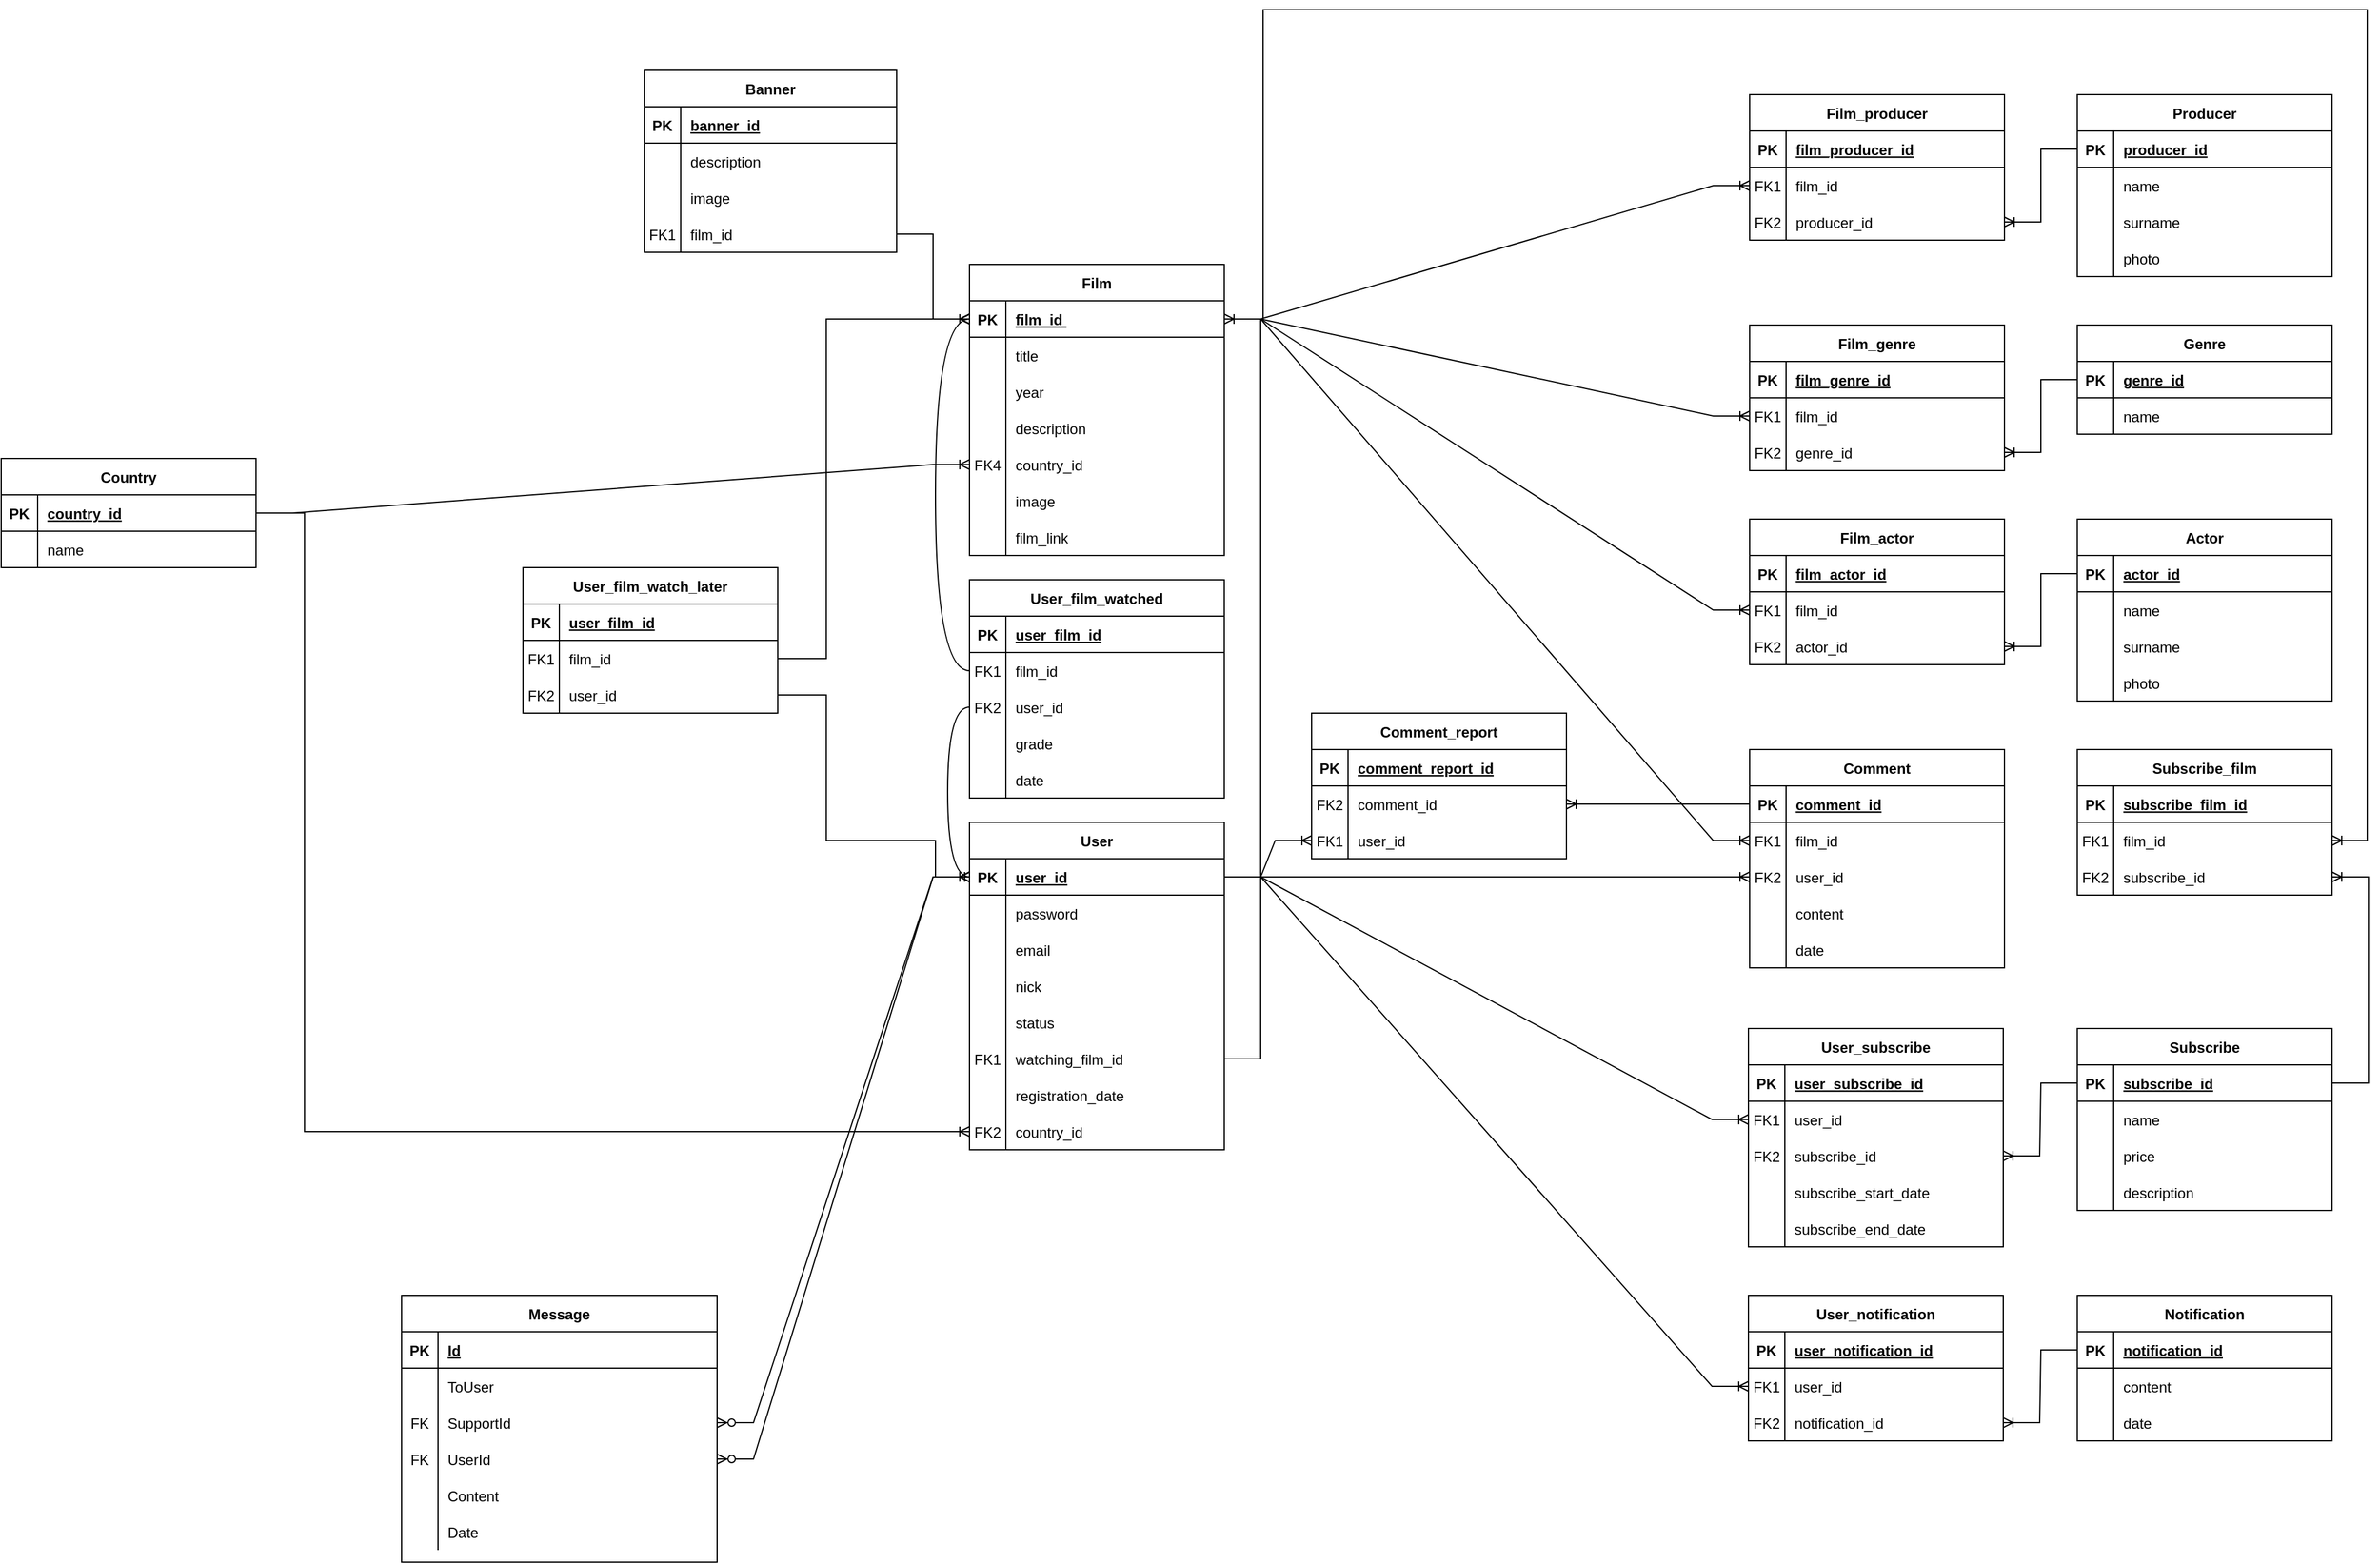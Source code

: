 <mxfile version="15.4.0" type="device"><diagram id="R2lEEEUBdFMjLlhIrx00" name="Page-1"><mxGraphModel dx="1673" dy="967" grid="1" gridSize="10" guides="1" tooltips="1" connect="1" arrows="1" fold="1" page="1" pageScale="1" pageWidth="3300" pageHeight="4681" math="0" shadow="0" extFonts="Permanent Marker^https://fonts.googleapis.com/css?family=Permanent+Marker"><root><mxCell id="0"/><mxCell id="1" parent="0"/><mxCell id="C-vyLk0tnHw3VtMMgP7b-2" value="User" style="shape=table;startSize=30;container=1;collapsible=1;childLayout=tableLayout;fixedRows=1;rowLines=0;fontStyle=1;align=center;resizeLast=1;" parent="1" vertex="1"><mxGeometry x="918" y="870" width="210" height="270" as="geometry"/></mxCell><mxCell id="C-vyLk0tnHw3VtMMgP7b-3" value="" style="shape=partialRectangle;collapsible=0;dropTarget=0;pointerEvents=0;fillColor=none;points=[[0,0.5],[1,0.5]];portConstraint=eastwest;top=0;left=0;right=0;bottom=1;" parent="C-vyLk0tnHw3VtMMgP7b-2" vertex="1"><mxGeometry y="30" width="210" height="30" as="geometry"/></mxCell><mxCell id="C-vyLk0tnHw3VtMMgP7b-4" value="PK" style="shape=partialRectangle;overflow=hidden;connectable=0;fillColor=none;top=0;left=0;bottom=0;right=0;fontStyle=1;" parent="C-vyLk0tnHw3VtMMgP7b-3" vertex="1"><mxGeometry width="30" height="30" as="geometry"><mxRectangle width="30" height="30" as="alternateBounds"/></mxGeometry></mxCell><mxCell id="C-vyLk0tnHw3VtMMgP7b-5" value="user_id" style="shape=partialRectangle;overflow=hidden;connectable=0;fillColor=none;top=0;left=0;bottom=0;right=0;align=left;spacingLeft=6;fontStyle=5;" parent="C-vyLk0tnHw3VtMMgP7b-3" vertex="1"><mxGeometry x="30" width="180" height="30" as="geometry"><mxRectangle width="180" height="30" as="alternateBounds"/></mxGeometry></mxCell><mxCell id="C-vyLk0tnHw3VtMMgP7b-6" value="" style="shape=partialRectangle;collapsible=0;dropTarget=0;pointerEvents=0;fillColor=none;points=[[0,0.5],[1,0.5]];portConstraint=eastwest;top=0;left=0;right=0;bottom=0;" parent="C-vyLk0tnHw3VtMMgP7b-2" vertex="1"><mxGeometry y="60" width="210" height="30" as="geometry"/></mxCell><mxCell id="C-vyLk0tnHw3VtMMgP7b-7" value="" style="shape=partialRectangle;overflow=hidden;connectable=0;fillColor=none;top=0;left=0;bottom=0;right=0;" parent="C-vyLk0tnHw3VtMMgP7b-6" vertex="1"><mxGeometry width="30" height="30" as="geometry"><mxRectangle width="30" height="30" as="alternateBounds"/></mxGeometry></mxCell><mxCell id="C-vyLk0tnHw3VtMMgP7b-8" value="password" style="shape=partialRectangle;overflow=hidden;connectable=0;fillColor=none;top=0;left=0;bottom=0;right=0;align=left;spacingLeft=6;" parent="C-vyLk0tnHw3VtMMgP7b-6" vertex="1"><mxGeometry x="30" width="180" height="30" as="geometry"><mxRectangle width="180" height="30" as="alternateBounds"/></mxGeometry></mxCell><mxCell id="C-vyLk0tnHw3VtMMgP7b-9" value="" style="shape=partialRectangle;collapsible=0;dropTarget=0;pointerEvents=0;fillColor=none;points=[[0,0.5],[1,0.5]];portConstraint=eastwest;top=0;left=0;right=0;bottom=0;" parent="C-vyLk0tnHw3VtMMgP7b-2" vertex="1"><mxGeometry y="90" width="210" height="30" as="geometry"/></mxCell><mxCell id="C-vyLk0tnHw3VtMMgP7b-10" value="" style="shape=partialRectangle;overflow=hidden;connectable=0;fillColor=none;top=0;left=0;bottom=0;right=0;" parent="C-vyLk0tnHw3VtMMgP7b-9" vertex="1"><mxGeometry width="30" height="30" as="geometry"><mxRectangle width="30" height="30" as="alternateBounds"/></mxGeometry></mxCell><mxCell id="C-vyLk0tnHw3VtMMgP7b-11" value="email" style="shape=partialRectangle;overflow=hidden;connectable=0;fillColor=none;top=0;left=0;bottom=0;right=0;align=left;spacingLeft=6;" parent="C-vyLk0tnHw3VtMMgP7b-9" vertex="1"><mxGeometry x="30" width="180" height="30" as="geometry"><mxRectangle width="180" height="30" as="alternateBounds"/></mxGeometry></mxCell><mxCell id="8OYWrS5aaPLEp1cLHHGj-122" value="" style="shape=partialRectangle;collapsible=0;dropTarget=0;pointerEvents=0;fillColor=none;points=[[0,0.5],[1,0.5]];portConstraint=eastwest;top=0;left=0;right=0;bottom=0;" parent="C-vyLk0tnHw3VtMMgP7b-2" vertex="1"><mxGeometry y="120" width="210" height="30" as="geometry"/></mxCell><mxCell id="8OYWrS5aaPLEp1cLHHGj-123" value="" style="shape=partialRectangle;overflow=hidden;connectable=0;fillColor=none;top=0;left=0;bottom=0;right=0;" parent="8OYWrS5aaPLEp1cLHHGj-122" vertex="1"><mxGeometry width="30" height="30" as="geometry"><mxRectangle width="30" height="30" as="alternateBounds"/></mxGeometry></mxCell><mxCell id="8OYWrS5aaPLEp1cLHHGj-124" value="nick" style="shape=partialRectangle;overflow=hidden;connectable=0;fillColor=none;top=0;left=0;bottom=0;right=0;align=left;spacingLeft=6;" parent="8OYWrS5aaPLEp1cLHHGj-122" vertex="1"><mxGeometry x="30" width="180" height="30" as="geometry"><mxRectangle width="180" height="30" as="alternateBounds"/></mxGeometry></mxCell><mxCell id="8OYWrS5aaPLEp1cLHHGj-125" value="" style="shape=partialRectangle;collapsible=0;dropTarget=0;pointerEvents=0;fillColor=none;points=[[0,0.5],[1,0.5]];portConstraint=eastwest;top=0;left=0;right=0;bottom=0;" parent="C-vyLk0tnHw3VtMMgP7b-2" vertex="1"><mxGeometry y="150" width="210" height="30" as="geometry"/></mxCell><mxCell id="8OYWrS5aaPLEp1cLHHGj-126" value="" style="shape=partialRectangle;overflow=hidden;connectable=0;fillColor=none;top=0;left=0;bottom=0;right=0;" parent="8OYWrS5aaPLEp1cLHHGj-125" vertex="1"><mxGeometry width="30" height="30" as="geometry"><mxRectangle width="30" height="30" as="alternateBounds"/></mxGeometry></mxCell><mxCell id="8OYWrS5aaPLEp1cLHHGj-127" value="status" style="shape=partialRectangle;overflow=hidden;connectable=0;fillColor=none;top=0;left=0;bottom=0;right=0;align=left;spacingLeft=6;" parent="8OYWrS5aaPLEp1cLHHGj-125" vertex="1"><mxGeometry x="30" width="180" height="30" as="geometry"><mxRectangle width="180" height="30" as="alternateBounds"/></mxGeometry></mxCell><mxCell id="8OYWrS5aaPLEp1cLHHGj-131" value="" style="shape=partialRectangle;collapsible=0;dropTarget=0;pointerEvents=0;fillColor=none;points=[[0,0.5],[1,0.5]];portConstraint=eastwest;top=0;left=0;right=0;bottom=0;" parent="C-vyLk0tnHw3VtMMgP7b-2" vertex="1"><mxGeometry y="180" width="210" height="30" as="geometry"/></mxCell><mxCell id="8OYWrS5aaPLEp1cLHHGj-132" value="FK1" style="shape=partialRectangle;overflow=hidden;connectable=0;fillColor=none;top=0;left=0;bottom=0;right=0;" parent="8OYWrS5aaPLEp1cLHHGj-131" vertex="1"><mxGeometry width="30" height="30" as="geometry"><mxRectangle width="30" height="30" as="alternateBounds"/></mxGeometry></mxCell><mxCell id="8OYWrS5aaPLEp1cLHHGj-133" value="watching_film_id" style="shape=partialRectangle;overflow=hidden;connectable=0;fillColor=none;top=0;left=0;bottom=0;right=0;align=left;spacingLeft=6;" parent="8OYWrS5aaPLEp1cLHHGj-131" vertex="1"><mxGeometry x="30" width="180" height="30" as="geometry"><mxRectangle width="180" height="30" as="alternateBounds"/></mxGeometry></mxCell><mxCell id="8OYWrS5aaPLEp1cLHHGj-202" value="" style="shape=partialRectangle;collapsible=0;dropTarget=0;pointerEvents=0;fillColor=none;points=[[0,0.5],[1,0.5]];portConstraint=eastwest;top=0;left=0;right=0;bottom=0;" parent="C-vyLk0tnHw3VtMMgP7b-2" vertex="1"><mxGeometry y="210" width="210" height="30" as="geometry"/></mxCell><mxCell id="8OYWrS5aaPLEp1cLHHGj-203" value="" style="shape=partialRectangle;overflow=hidden;connectable=0;fillColor=none;top=0;left=0;bottom=0;right=0;" parent="8OYWrS5aaPLEp1cLHHGj-202" vertex="1"><mxGeometry width="30" height="30" as="geometry"><mxRectangle width="30" height="30" as="alternateBounds"/></mxGeometry></mxCell><mxCell id="8OYWrS5aaPLEp1cLHHGj-204" value="registration_date" style="shape=partialRectangle;overflow=hidden;connectable=0;fillColor=none;top=0;left=0;bottom=0;right=0;align=left;spacingLeft=6;" parent="8OYWrS5aaPLEp1cLHHGj-202" vertex="1"><mxGeometry x="30" width="180" height="30" as="geometry"><mxRectangle width="180" height="30" as="alternateBounds"/></mxGeometry></mxCell><mxCell id="8OYWrS5aaPLEp1cLHHGj-205" value="" style="shape=partialRectangle;collapsible=0;dropTarget=0;pointerEvents=0;fillColor=none;points=[[0,0.5],[1,0.5]];portConstraint=eastwest;top=0;left=0;right=0;bottom=0;" parent="C-vyLk0tnHw3VtMMgP7b-2" vertex="1"><mxGeometry y="240" width="210" height="30" as="geometry"/></mxCell><mxCell id="8OYWrS5aaPLEp1cLHHGj-206" value="FK2" style="shape=partialRectangle;overflow=hidden;connectable=0;fillColor=none;top=0;left=0;bottom=0;right=0;" parent="8OYWrS5aaPLEp1cLHHGj-205" vertex="1"><mxGeometry width="30" height="30" as="geometry"><mxRectangle width="30" height="30" as="alternateBounds"/></mxGeometry></mxCell><mxCell id="8OYWrS5aaPLEp1cLHHGj-207" value="country_id" style="shape=partialRectangle;overflow=hidden;connectable=0;fillColor=none;top=0;left=0;bottom=0;right=0;align=left;spacingLeft=6;" parent="8OYWrS5aaPLEp1cLHHGj-205" vertex="1"><mxGeometry x="30" width="180" height="30" as="geometry"><mxRectangle width="180" height="30" as="alternateBounds"/></mxGeometry></mxCell><mxCell id="8OYWrS5aaPLEp1cLHHGj-1" value="Comment" style="shape=table;startSize=30;container=1;collapsible=1;childLayout=tableLayout;fixedRows=1;rowLines=0;fontStyle=1;align=center;resizeLast=1;resizeWidth=1;resizeHeight=1;" parent="1" vertex="1"><mxGeometry x="1561" y="810" width="210" height="180" as="geometry"/></mxCell><mxCell id="8OYWrS5aaPLEp1cLHHGj-2" value="" style="shape=partialRectangle;collapsible=0;dropTarget=0;pointerEvents=0;fillColor=none;points=[[0,0.5],[1,0.5]];portConstraint=eastwest;top=0;left=0;right=0;bottom=1;" parent="8OYWrS5aaPLEp1cLHHGj-1" vertex="1"><mxGeometry y="30" width="210" height="30" as="geometry"/></mxCell><mxCell id="8OYWrS5aaPLEp1cLHHGj-3" value="PK" style="shape=partialRectangle;overflow=hidden;connectable=0;fillColor=none;top=0;left=0;bottom=0;right=0;fontStyle=1;" parent="8OYWrS5aaPLEp1cLHHGj-2" vertex="1"><mxGeometry width="30" height="30" as="geometry"><mxRectangle width="30" height="30" as="alternateBounds"/></mxGeometry></mxCell><mxCell id="8OYWrS5aaPLEp1cLHHGj-4" value="comment_id" style="shape=partialRectangle;overflow=hidden;connectable=0;fillColor=none;top=0;left=0;bottom=0;right=0;align=left;spacingLeft=6;fontStyle=5;" parent="8OYWrS5aaPLEp1cLHHGj-2" vertex="1"><mxGeometry x="30" width="180" height="30" as="geometry"><mxRectangle width="180" height="30" as="alternateBounds"/></mxGeometry></mxCell><mxCell id="8OYWrS5aaPLEp1cLHHGj-8" value="" style="shape=partialRectangle;collapsible=0;dropTarget=0;pointerEvents=0;fillColor=none;points=[[0,0.5],[1,0.5]];portConstraint=eastwest;top=0;left=0;right=0;bottom=0;" parent="8OYWrS5aaPLEp1cLHHGj-1" vertex="1"><mxGeometry y="60" width="210" height="30" as="geometry"/></mxCell><mxCell id="8OYWrS5aaPLEp1cLHHGj-9" value="FK1" style="shape=partialRectangle;overflow=hidden;connectable=0;fillColor=none;top=0;left=0;bottom=0;right=0;" parent="8OYWrS5aaPLEp1cLHHGj-8" vertex="1"><mxGeometry width="30" height="30" as="geometry"><mxRectangle width="30" height="30" as="alternateBounds"/></mxGeometry></mxCell><mxCell id="8OYWrS5aaPLEp1cLHHGj-10" value="film_id" style="shape=partialRectangle;overflow=hidden;connectable=0;fillColor=none;top=0;left=0;bottom=0;right=0;align=left;spacingLeft=6;" parent="8OYWrS5aaPLEp1cLHHGj-8" vertex="1"><mxGeometry x="30" width="180" height="30" as="geometry"><mxRectangle width="180" height="30" as="alternateBounds"/></mxGeometry></mxCell><mxCell id="8OYWrS5aaPLEp1cLHHGj-5" value="" style="shape=partialRectangle;collapsible=0;dropTarget=0;pointerEvents=0;fillColor=none;points=[[0,0.5],[1,0.5]];portConstraint=eastwest;top=0;left=0;right=0;bottom=0;" parent="8OYWrS5aaPLEp1cLHHGj-1" vertex="1"><mxGeometry y="90" width="210" height="30" as="geometry"/></mxCell><mxCell id="8OYWrS5aaPLEp1cLHHGj-6" value="FK2" style="shape=partialRectangle;overflow=hidden;connectable=0;fillColor=none;top=0;left=0;bottom=0;right=0;" parent="8OYWrS5aaPLEp1cLHHGj-5" vertex="1"><mxGeometry width="30" height="30" as="geometry"><mxRectangle width="30" height="30" as="alternateBounds"/></mxGeometry></mxCell><mxCell id="8OYWrS5aaPLEp1cLHHGj-7" value="user_id" style="shape=partialRectangle;overflow=hidden;connectable=0;fillColor=none;top=0;left=0;bottom=0;right=0;align=left;spacingLeft=6;" parent="8OYWrS5aaPLEp1cLHHGj-5" vertex="1"><mxGeometry x="30" width="180" height="30" as="geometry"><mxRectangle width="180" height="30" as="alternateBounds"/></mxGeometry></mxCell><mxCell id="8OYWrS5aaPLEp1cLHHGj-44" value="" style="shape=partialRectangle;collapsible=0;dropTarget=0;pointerEvents=0;fillColor=none;points=[[0,0.5],[1,0.5]];portConstraint=eastwest;top=0;left=0;right=0;bottom=0;" parent="8OYWrS5aaPLEp1cLHHGj-1" vertex="1"><mxGeometry y="120" width="210" height="30" as="geometry"/></mxCell><mxCell id="8OYWrS5aaPLEp1cLHHGj-45" value="" style="shape=partialRectangle;overflow=hidden;connectable=0;fillColor=none;top=0;left=0;bottom=0;right=0;" parent="8OYWrS5aaPLEp1cLHHGj-44" vertex="1"><mxGeometry width="30" height="30" as="geometry"><mxRectangle width="30" height="30" as="alternateBounds"/></mxGeometry></mxCell><mxCell id="8OYWrS5aaPLEp1cLHHGj-46" value="content" style="shape=partialRectangle;overflow=hidden;connectable=0;fillColor=none;top=0;left=0;bottom=0;right=0;align=left;spacingLeft=6;" parent="8OYWrS5aaPLEp1cLHHGj-44" vertex="1"><mxGeometry x="30" width="180" height="30" as="geometry"><mxRectangle width="180" height="30" as="alternateBounds"/></mxGeometry></mxCell><mxCell id="8OYWrS5aaPLEp1cLHHGj-292" value="" style="shape=partialRectangle;collapsible=0;dropTarget=0;pointerEvents=0;fillColor=none;points=[[0,0.5],[1,0.5]];portConstraint=eastwest;top=0;left=0;right=0;bottom=0;" parent="8OYWrS5aaPLEp1cLHHGj-1" vertex="1"><mxGeometry y="150" width="210" height="30" as="geometry"/></mxCell><mxCell id="8OYWrS5aaPLEp1cLHHGj-293" value="" style="shape=partialRectangle;overflow=hidden;connectable=0;fillColor=none;top=0;left=0;bottom=0;right=0;" parent="8OYWrS5aaPLEp1cLHHGj-292" vertex="1"><mxGeometry width="30" height="30" as="geometry"><mxRectangle width="30" height="30" as="alternateBounds"/></mxGeometry></mxCell><mxCell id="8OYWrS5aaPLEp1cLHHGj-294" value="date" style="shape=partialRectangle;overflow=hidden;connectable=0;fillColor=none;top=0;left=0;bottom=0;right=0;align=left;spacingLeft=6;" parent="8OYWrS5aaPLEp1cLHHGj-292" vertex="1"><mxGeometry x="30" width="180" height="30" as="geometry"><mxRectangle width="180" height="30" as="alternateBounds"/></mxGeometry></mxCell><mxCell id="8OYWrS5aaPLEp1cLHHGj-17" value="Film" style="shape=table;startSize=30;container=1;collapsible=1;childLayout=tableLayout;fixedRows=1;rowLines=0;fontStyle=1;align=center;resizeLast=1;direction=east;" parent="1" vertex="1"><mxGeometry x="918" y="410" width="210" height="240" as="geometry"/></mxCell><mxCell id="8OYWrS5aaPLEp1cLHHGj-18" value="" style="shape=partialRectangle;collapsible=0;dropTarget=0;pointerEvents=0;fillColor=none;points=[[0,0.5],[1,0.5]];portConstraint=eastwest;top=0;left=0;right=0;bottom=1;" parent="8OYWrS5aaPLEp1cLHHGj-17" vertex="1"><mxGeometry y="30" width="210" height="30" as="geometry"/></mxCell><mxCell id="8OYWrS5aaPLEp1cLHHGj-19" value="PK" style="shape=partialRectangle;overflow=hidden;connectable=0;fillColor=none;top=0;left=0;bottom=0;right=0;fontStyle=1;" parent="8OYWrS5aaPLEp1cLHHGj-18" vertex="1"><mxGeometry width="30" height="30" as="geometry"><mxRectangle width="30" height="30" as="alternateBounds"/></mxGeometry></mxCell><mxCell id="8OYWrS5aaPLEp1cLHHGj-20" value="film_id " style="shape=partialRectangle;overflow=hidden;connectable=0;fillColor=none;top=0;left=0;bottom=0;right=0;align=left;spacingLeft=6;fontStyle=5;" parent="8OYWrS5aaPLEp1cLHHGj-18" vertex="1"><mxGeometry x="30" width="180" height="30" as="geometry"><mxRectangle width="180" height="30" as="alternateBounds"/></mxGeometry></mxCell><mxCell id="8OYWrS5aaPLEp1cLHHGj-21" value="" style="shape=partialRectangle;collapsible=0;dropTarget=0;pointerEvents=0;fillColor=none;points=[[0,0.5],[1,0.5]];portConstraint=eastwest;top=0;left=0;right=0;bottom=0;" parent="8OYWrS5aaPLEp1cLHHGj-17" vertex="1"><mxGeometry y="60" width="210" height="30" as="geometry"/></mxCell><mxCell id="8OYWrS5aaPLEp1cLHHGj-22" value="" style="shape=partialRectangle;overflow=hidden;connectable=0;fillColor=none;top=0;left=0;bottom=0;right=0;" parent="8OYWrS5aaPLEp1cLHHGj-21" vertex="1"><mxGeometry width="30" height="30" as="geometry"><mxRectangle width="30" height="30" as="alternateBounds"/></mxGeometry></mxCell><mxCell id="8OYWrS5aaPLEp1cLHHGj-23" value="title" style="shape=partialRectangle;overflow=hidden;connectable=0;fillColor=none;top=0;left=0;bottom=0;right=0;align=left;spacingLeft=6;" parent="8OYWrS5aaPLEp1cLHHGj-21" vertex="1"><mxGeometry x="30" width="180" height="30" as="geometry"><mxRectangle width="180" height="30" as="alternateBounds"/></mxGeometry></mxCell><mxCell id="8OYWrS5aaPLEp1cLHHGj-24" value="" style="shape=partialRectangle;collapsible=0;dropTarget=0;pointerEvents=0;fillColor=none;points=[[0,0.5],[1,0.5]];portConstraint=eastwest;top=0;left=0;right=0;bottom=0;" parent="8OYWrS5aaPLEp1cLHHGj-17" vertex="1"><mxGeometry y="90" width="210" height="30" as="geometry"/></mxCell><mxCell id="8OYWrS5aaPLEp1cLHHGj-25" value="" style="shape=partialRectangle;overflow=hidden;connectable=0;fillColor=none;top=0;left=0;bottom=0;right=0;" parent="8OYWrS5aaPLEp1cLHHGj-24" vertex="1"><mxGeometry width="30" height="30" as="geometry"><mxRectangle width="30" height="30" as="alternateBounds"/></mxGeometry></mxCell><mxCell id="8OYWrS5aaPLEp1cLHHGj-26" value="year" style="shape=partialRectangle;overflow=hidden;connectable=0;fillColor=none;top=0;left=0;bottom=0;right=0;align=left;spacingLeft=6;" parent="8OYWrS5aaPLEp1cLHHGj-24" vertex="1"><mxGeometry x="30" width="180" height="30" as="geometry"><mxRectangle width="180" height="30" as="alternateBounds"/></mxGeometry></mxCell><mxCell id="8OYWrS5aaPLEp1cLHHGj-64" value="" style="shape=partialRectangle;collapsible=0;dropTarget=0;pointerEvents=0;fillColor=none;points=[[0,0.5],[1,0.5]];portConstraint=eastwest;top=0;left=0;right=0;bottom=0;" parent="8OYWrS5aaPLEp1cLHHGj-17" vertex="1"><mxGeometry y="120" width="210" height="30" as="geometry"/></mxCell><mxCell id="8OYWrS5aaPLEp1cLHHGj-65" value="" style="shape=partialRectangle;overflow=hidden;connectable=0;fillColor=none;top=0;left=0;bottom=0;right=0;" parent="8OYWrS5aaPLEp1cLHHGj-64" vertex="1"><mxGeometry width="30" height="30" as="geometry"><mxRectangle width="30" height="30" as="alternateBounds"/></mxGeometry></mxCell><mxCell id="8OYWrS5aaPLEp1cLHHGj-66" value="description " style="shape=partialRectangle;overflow=hidden;connectable=0;fillColor=none;top=0;left=0;bottom=0;right=0;align=left;spacingLeft=6;" parent="8OYWrS5aaPLEp1cLHHGj-64" vertex="1"><mxGeometry x="30" width="180" height="30" as="geometry"><mxRectangle width="180" height="30" as="alternateBounds"/></mxGeometry></mxCell><mxCell id="8OYWrS5aaPLEp1cLHHGj-78" value="" style="shape=partialRectangle;collapsible=0;dropTarget=0;pointerEvents=0;fillColor=none;points=[[0,0.5],[1,0.5]];portConstraint=eastwest;top=0;left=0;right=0;bottom=0;" parent="8OYWrS5aaPLEp1cLHHGj-17" vertex="1"><mxGeometry y="150" width="210" height="30" as="geometry"/></mxCell><mxCell id="8OYWrS5aaPLEp1cLHHGj-79" value="FK4" style="shape=partialRectangle;overflow=hidden;connectable=0;fillColor=none;top=0;left=0;bottom=0;right=0;" parent="8OYWrS5aaPLEp1cLHHGj-78" vertex="1"><mxGeometry width="30" height="30" as="geometry"><mxRectangle width="30" height="30" as="alternateBounds"/></mxGeometry></mxCell><mxCell id="8OYWrS5aaPLEp1cLHHGj-80" value="country_id" style="shape=partialRectangle;overflow=hidden;connectable=0;fillColor=none;top=0;left=0;bottom=0;right=0;align=left;spacingLeft=6;" parent="8OYWrS5aaPLEp1cLHHGj-78" vertex="1"><mxGeometry x="30" width="180" height="30" as="geometry"><mxRectangle width="180" height="30" as="alternateBounds"/></mxGeometry></mxCell><mxCell id="ceNTeM5TWcUCN0-KMWUX-7" value="" style="shape=partialRectangle;collapsible=0;dropTarget=0;pointerEvents=0;fillColor=none;points=[[0,0.5],[1,0.5]];portConstraint=eastwest;top=0;left=0;right=0;bottom=0;" parent="8OYWrS5aaPLEp1cLHHGj-17" vertex="1"><mxGeometry y="180" width="210" height="30" as="geometry"/></mxCell><mxCell id="ceNTeM5TWcUCN0-KMWUX-8" value="" style="shape=partialRectangle;overflow=hidden;connectable=0;fillColor=none;top=0;left=0;bottom=0;right=0;" parent="ceNTeM5TWcUCN0-KMWUX-7" vertex="1"><mxGeometry width="30" height="30" as="geometry"><mxRectangle width="30" height="30" as="alternateBounds"/></mxGeometry></mxCell><mxCell id="ceNTeM5TWcUCN0-KMWUX-9" value="image" style="shape=partialRectangle;overflow=hidden;connectable=0;fillColor=none;top=0;left=0;bottom=0;right=0;align=left;spacingLeft=6;" parent="ceNTeM5TWcUCN0-KMWUX-7" vertex="1"><mxGeometry x="30" width="180" height="30" as="geometry"><mxRectangle width="180" height="30" as="alternateBounds"/></mxGeometry></mxCell><mxCell id="ceNTeM5TWcUCN0-KMWUX-10" value="" style="shape=partialRectangle;collapsible=0;dropTarget=0;pointerEvents=0;fillColor=none;points=[[0,0.5],[1,0.5]];portConstraint=eastwest;top=0;left=0;right=0;bottom=0;" parent="8OYWrS5aaPLEp1cLHHGj-17" vertex="1"><mxGeometry y="210" width="210" height="30" as="geometry"/></mxCell><mxCell id="ceNTeM5TWcUCN0-KMWUX-11" value="" style="shape=partialRectangle;overflow=hidden;connectable=0;fillColor=none;top=0;left=0;bottom=0;right=0;" parent="ceNTeM5TWcUCN0-KMWUX-10" vertex="1"><mxGeometry width="30" height="30" as="geometry"><mxRectangle width="30" height="30" as="alternateBounds"/></mxGeometry></mxCell><mxCell id="ceNTeM5TWcUCN0-KMWUX-12" value="film_link" style="shape=partialRectangle;overflow=hidden;connectable=0;fillColor=none;top=0;left=0;bottom=0;right=0;align=left;spacingLeft=6;" parent="ceNTeM5TWcUCN0-KMWUX-10" vertex="1"><mxGeometry x="30" width="180" height="30" as="geometry"><mxRectangle width="180" height="30" as="alternateBounds"/></mxGeometry></mxCell><mxCell id="8OYWrS5aaPLEp1cLHHGj-47" value="" style="edgeStyle=orthogonalEdgeStyle;fontSize=12;html=1;endArrow=ERoneToMany;rounded=0;exitX=1;exitY=0.5;exitDx=0;exitDy=0;entryX=0;entryY=0.5;entryDx=0;entryDy=0;" parent="1" source="C-vyLk0tnHw3VtMMgP7b-3" target="8OYWrS5aaPLEp1cLHHGj-5" edge="1"><mxGeometry width="100" height="100" relative="1" as="geometry"><mxPoint x="968" y="750" as="sourcePoint"/><mxPoint x="1400" y="860" as="targetPoint"/><Array as="points"/></mxGeometry></mxCell><mxCell id="8OYWrS5aaPLEp1cLHHGj-48" value="" style="fontSize=12;html=1;endArrow=ERoneToMany;rounded=0;orthogonal=0;exitX=1;exitY=0.5;exitDx=0;exitDy=0;edgeStyle=entityRelationEdgeStyle;entryX=0;entryY=0.5;entryDx=0;entryDy=0;" parent="1" source="8OYWrS5aaPLEp1cLHHGj-18" target="8OYWrS5aaPLEp1cLHHGj-8" edge="1"><mxGeometry width="100" height="100" relative="1" as="geometry"><mxPoint x="1148" y="760" as="sourcePoint"/><mxPoint x="1450" y="885" as="targetPoint"/></mxGeometry></mxCell><mxCell id="8OYWrS5aaPLEp1cLHHGj-67" value="Producer" style="shape=table;startSize=30;container=1;collapsible=1;childLayout=tableLayout;fixedRows=1;rowLines=0;fontStyle=1;align=center;resizeLast=1;" parent="1" vertex="1"><mxGeometry x="1831" y="270" width="210" height="150" as="geometry"/></mxCell><mxCell id="8OYWrS5aaPLEp1cLHHGj-68" value="" style="shape=partialRectangle;collapsible=0;dropTarget=0;pointerEvents=0;fillColor=none;points=[[0,0.5],[1,0.5]];portConstraint=eastwest;top=0;left=0;right=0;bottom=1;" parent="8OYWrS5aaPLEp1cLHHGj-67" vertex="1"><mxGeometry y="30" width="210" height="30" as="geometry"/></mxCell><mxCell id="8OYWrS5aaPLEp1cLHHGj-69" value="PK" style="shape=partialRectangle;overflow=hidden;connectable=0;fillColor=none;top=0;left=0;bottom=0;right=0;fontStyle=1;" parent="8OYWrS5aaPLEp1cLHHGj-68" vertex="1"><mxGeometry width="30" height="30" as="geometry"><mxRectangle width="30" height="30" as="alternateBounds"/></mxGeometry></mxCell><mxCell id="8OYWrS5aaPLEp1cLHHGj-70" value="producer_id" style="shape=partialRectangle;overflow=hidden;connectable=0;fillColor=none;top=0;left=0;bottom=0;right=0;align=left;spacingLeft=6;fontStyle=5;" parent="8OYWrS5aaPLEp1cLHHGj-68" vertex="1"><mxGeometry x="30" width="180" height="30" as="geometry"><mxRectangle width="180" height="30" as="alternateBounds"/></mxGeometry></mxCell><mxCell id="8OYWrS5aaPLEp1cLHHGj-71" value="" style="shape=partialRectangle;collapsible=0;dropTarget=0;pointerEvents=0;fillColor=none;points=[[0,0.5],[1,0.5]];portConstraint=eastwest;top=0;left=0;right=0;bottom=0;" parent="8OYWrS5aaPLEp1cLHHGj-67" vertex="1"><mxGeometry y="60" width="210" height="30" as="geometry"/></mxCell><mxCell id="8OYWrS5aaPLEp1cLHHGj-72" value="" style="shape=partialRectangle;overflow=hidden;connectable=0;fillColor=none;top=0;left=0;bottom=0;right=0;" parent="8OYWrS5aaPLEp1cLHHGj-71" vertex="1"><mxGeometry width="30" height="30" as="geometry"><mxRectangle width="30" height="30" as="alternateBounds"/></mxGeometry></mxCell><mxCell id="8OYWrS5aaPLEp1cLHHGj-73" value="name" style="shape=partialRectangle;overflow=hidden;connectable=0;fillColor=none;top=0;left=0;bottom=0;right=0;align=left;spacingLeft=6;" parent="8OYWrS5aaPLEp1cLHHGj-71" vertex="1"><mxGeometry x="30" width="180" height="30" as="geometry"><mxRectangle width="180" height="30" as="alternateBounds"/></mxGeometry></mxCell><mxCell id="8OYWrS5aaPLEp1cLHHGj-74" value="" style="shape=partialRectangle;collapsible=0;dropTarget=0;pointerEvents=0;fillColor=none;points=[[0,0.5],[1,0.5]];portConstraint=eastwest;top=0;left=0;right=0;bottom=0;" parent="8OYWrS5aaPLEp1cLHHGj-67" vertex="1"><mxGeometry y="90" width="210" height="30" as="geometry"/></mxCell><mxCell id="8OYWrS5aaPLEp1cLHHGj-75" value="" style="shape=partialRectangle;overflow=hidden;connectable=0;fillColor=none;top=0;left=0;bottom=0;right=0;" parent="8OYWrS5aaPLEp1cLHHGj-74" vertex="1"><mxGeometry width="30" height="30" as="geometry"><mxRectangle width="30" height="30" as="alternateBounds"/></mxGeometry></mxCell><mxCell id="8OYWrS5aaPLEp1cLHHGj-76" value="surname" style="shape=partialRectangle;overflow=hidden;connectable=0;fillColor=none;top=0;left=0;bottom=0;right=0;align=left;spacingLeft=6;" parent="8OYWrS5aaPLEp1cLHHGj-74" vertex="1"><mxGeometry x="30" width="180" height="30" as="geometry"><mxRectangle width="180" height="30" as="alternateBounds"/></mxGeometry></mxCell><mxCell id="ceNTeM5TWcUCN0-KMWUX-4" value="" style="shape=partialRectangle;collapsible=0;dropTarget=0;pointerEvents=0;fillColor=none;points=[[0,0.5],[1,0.5]];portConstraint=eastwest;top=0;left=0;right=0;bottom=0;" parent="8OYWrS5aaPLEp1cLHHGj-67" vertex="1"><mxGeometry y="120" width="210" height="30" as="geometry"/></mxCell><mxCell id="ceNTeM5TWcUCN0-KMWUX-5" value="" style="shape=partialRectangle;overflow=hidden;connectable=0;fillColor=none;top=0;left=0;bottom=0;right=0;" parent="ceNTeM5TWcUCN0-KMWUX-4" vertex="1"><mxGeometry width="30" height="30" as="geometry"><mxRectangle width="30" height="30" as="alternateBounds"/></mxGeometry></mxCell><mxCell id="ceNTeM5TWcUCN0-KMWUX-6" value="photo" style="shape=partialRectangle;overflow=hidden;connectable=0;fillColor=none;top=0;left=0;bottom=0;right=0;align=left;spacingLeft=6;" parent="ceNTeM5TWcUCN0-KMWUX-4" vertex="1"><mxGeometry x="30" width="180" height="30" as="geometry"><mxRectangle width="180" height="30" as="alternateBounds"/></mxGeometry></mxCell><mxCell id="8OYWrS5aaPLEp1cLHHGj-81" value="Country" style="shape=table;startSize=30;container=1;collapsible=1;childLayout=tableLayout;fixedRows=1;rowLines=0;fontStyle=1;align=center;resizeLast=1;" parent="1" vertex="1"><mxGeometry x="120" y="570" width="210" height="90" as="geometry"/></mxCell><mxCell id="8OYWrS5aaPLEp1cLHHGj-82" value="" style="shape=partialRectangle;collapsible=0;dropTarget=0;pointerEvents=0;fillColor=none;points=[[0,0.5],[1,0.5]];portConstraint=eastwest;top=0;left=0;right=0;bottom=1;" parent="8OYWrS5aaPLEp1cLHHGj-81" vertex="1"><mxGeometry y="30" width="210" height="30" as="geometry"/></mxCell><mxCell id="8OYWrS5aaPLEp1cLHHGj-83" value="PK" style="shape=partialRectangle;overflow=hidden;connectable=0;fillColor=none;top=0;left=0;bottom=0;right=0;fontStyle=1;" parent="8OYWrS5aaPLEp1cLHHGj-82" vertex="1"><mxGeometry width="30" height="30" as="geometry"><mxRectangle width="30" height="30" as="alternateBounds"/></mxGeometry></mxCell><mxCell id="8OYWrS5aaPLEp1cLHHGj-84" value="country_id" style="shape=partialRectangle;overflow=hidden;connectable=0;fillColor=none;top=0;left=0;bottom=0;right=0;align=left;spacingLeft=6;fontStyle=5;" parent="8OYWrS5aaPLEp1cLHHGj-82" vertex="1"><mxGeometry x="30" width="180" height="30" as="geometry"><mxRectangle width="180" height="30" as="alternateBounds"/></mxGeometry></mxCell><mxCell id="8OYWrS5aaPLEp1cLHHGj-85" value="" style="shape=partialRectangle;collapsible=0;dropTarget=0;pointerEvents=0;fillColor=none;points=[[0,0.5],[1,0.5]];portConstraint=eastwest;top=0;left=0;right=0;bottom=0;" parent="8OYWrS5aaPLEp1cLHHGj-81" vertex="1"><mxGeometry y="60" width="210" height="30" as="geometry"/></mxCell><mxCell id="8OYWrS5aaPLEp1cLHHGj-86" value="" style="shape=partialRectangle;overflow=hidden;connectable=0;fillColor=none;top=0;left=0;bottom=0;right=0;" parent="8OYWrS5aaPLEp1cLHHGj-85" vertex="1"><mxGeometry width="30" height="30" as="geometry"><mxRectangle width="30" height="30" as="alternateBounds"/></mxGeometry></mxCell><mxCell id="8OYWrS5aaPLEp1cLHHGj-87" value="name" style="shape=partialRectangle;overflow=hidden;connectable=0;fillColor=none;top=0;left=0;bottom=0;right=0;align=left;spacingLeft=6;" parent="8OYWrS5aaPLEp1cLHHGj-85" vertex="1"><mxGeometry x="30" width="180" height="30" as="geometry"><mxRectangle width="180" height="30" as="alternateBounds"/></mxGeometry></mxCell><mxCell id="8OYWrS5aaPLEp1cLHHGj-91" value="" style="edgeStyle=entityRelationEdgeStyle;fontSize=12;html=1;endArrow=ERoneToMany;rounded=0;orthogonal=0;exitX=1;exitY=0.5;exitDx=0;exitDy=0;entryX=0;entryY=0.5;entryDx=0;entryDy=0;" parent="1" source="8OYWrS5aaPLEp1cLHHGj-82" target="8OYWrS5aaPLEp1cLHHGj-78" edge="1"><mxGeometry width="100" height="100" relative="1" as="geometry"><mxPoint x="1288" y="835" as="sourcePoint"/><mxPoint x="1188" y="755" as="targetPoint"/></mxGeometry></mxCell><mxCell id="8OYWrS5aaPLEp1cLHHGj-92" value="Actor" style="shape=table;startSize=30;container=1;collapsible=1;childLayout=tableLayout;fixedRows=1;rowLines=0;fontStyle=1;align=center;resizeLast=1;" parent="1" vertex="1"><mxGeometry x="1831" y="620" width="210" height="150" as="geometry"/></mxCell><mxCell id="8OYWrS5aaPLEp1cLHHGj-93" value="" style="shape=partialRectangle;collapsible=0;dropTarget=0;pointerEvents=0;fillColor=none;points=[[0,0.5],[1,0.5]];portConstraint=eastwest;top=0;left=0;right=0;bottom=1;" parent="8OYWrS5aaPLEp1cLHHGj-92" vertex="1"><mxGeometry y="30" width="210" height="30" as="geometry"/></mxCell><mxCell id="8OYWrS5aaPLEp1cLHHGj-94" value="PK" style="shape=partialRectangle;overflow=hidden;connectable=0;fillColor=none;top=0;left=0;bottom=0;right=0;fontStyle=1;" parent="8OYWrS5aaPLEp1cLHHGj-93" vertex="1"><mxGeometry width="30" height="30" as="geometry"><mxRectangle width="30" height="30" as="alternateBounds"/></mxGeometry></mxCell><mxCell id="8OYWrS5aaPLEp1cLHHGj-95" value="actor_id" style="shape=partialRectangle;overflow=hidden;connectable=0;fillColor=none;top=0;left=0;bottom=0;right=0;align=left;spacingLeft=6;fontStyle=5;" parent="8OYWrS5aaPLEp1cLHHGj-93" vertex="1"><mxGeometry x="30" width="180" height="30" as="geometry"><mxRectangle width="180" height="30" as="alternateBounds"/></mxGeometry></mxCell><mxCell id="8OYWrS5aaPLEp1cLHHGj-96" value="" style="shape=partialRectangle;collapsible=0;dropTarget=0;pointerEvents=0;fillColor=none;points=[[0,0.5],[1,0.5]];portConstraint=eastwest;top=0;left=0;right=0;bottom=0;" parent="8OYWrS5aaPLEp1cLHHGj-92" vertex="1"><mxGeometry y="60" width="210" height="30" as="geometry"/></mxCell><mxCell id="8OYWrS5aaPLEp1cLHHGj-97" value="" style="shape=partialRectangle;overflow=hidden;connectable=0;fillColor=none;top=0;left=0;bottom=0;right=0;" parent="8OYWrS5aaPLEp1cLHHGj-96" vertex="1"><mxGeometry width="30" height="30" as="geometry"><mxRectangle width="30" height="30" as="alternateBounds"/></mxGeometry></mxCell><mxCell id="8OYWrS5aaPLEp1cLHHGj-98" value="name" style="shape=partialRectangle;overflow=hidden;connectable=0;fillColor=none;top=0;left=0;bottom=0;right=0;align=left;spacingLeft=6;" parent="8OYWrS5aaPLEp1cLHHGj-96" vertex="1"><mxGeometry x="30" width="180" height="30" as="geometry"><mxRectangle width="180" height="30" as="alternateBounds"/></mxGeometry></mxCell><mxCell id="8OYWrS5aaPLEp1cLHHGj-99" value="" style="shape=partialRectangle;collapsible=0;dropTarget=0;pointerEvents=0;fillColor=none;points=[[0,0.5],[1,0.5]];portConstraint=eastwest;top=0;left=0;right=0;bottom=0;" parent="8OYWrS5aaPLEp1cLHHGj-92" vertex="1"><mxGeometry y="90" width="210" height="30" as="geometry"/></mxCell><mxCell id="8OYWrS5aaPLEp1cLHHGj-100" value="" style="shape=partialRectangle;overflow=hidden;connectable=0;fillColor=none;top=0;left=0;bottom=0;right=0;" parent="8OYWrS5aaPLEp1cLHHGj-99" vertex="1"><mxGeometry width="30" height="30" as="geometry"><mxRectangle width="30" height="30" as="alternateBounds"/></mxGeometry></mxCell><mxCell id="8OYWrS5aaPLEp1cLHHGj-101" value="surname" style="shape=partialRectangle;overflow=hidden;connectable=0;fillColor=none;top=0;left=0;bottom=0;right=0;align=left;spacingLeft=6;" parent="8OYWrS5aaPLEp1cLHHGj-99" vertex="1"><mxGeometry x="30" width="180" height="30" as="geometry"><mxRectangle width="180" height="30" as="alternateBounds"/></mxGeometry></mxCell><mxCell id="ceNTeM5TWcUCN0-KMWUX-1" value="" style="shape=partialRectangle;collapsible=0;dropTarget=0;pointerEvents=0;fillColor=none;points=[[0,0.5],[1,0.5]];portConstraint=eastwest;top=0;left=0;right=0;bottom=0;" parent="8OYWrS5aaPLEp1cLHHGj-92" vertex="1"><mxGeometry y="120" width="210" height="30" as="geometry"/></mxCell><mxCell id="ceNTeM5TWcUCN0-KMWUX-2" value="" style="shape=partialRectangle;overflow=hidden;connectable=0;fillColor=none;top=0;left=0;bottom=0;right=0;" parent="ceNTeM5TWcUCN0-KMWUX-1" vertex="1"><mxGeometry width="30" height="30" as="geometry"><mxRectangle width="30" height="30" as="alternateBounds"/></mxGeometry></mxCell><mxCell id="ceNTeM5TWcUCN0-KMWUX-3" value="photo" style="shape=partialRectangle;overflow=hidden;connectable=0;fillColor=none;top=0;left=0;bottom=0;right=0;align=left;spacingLeft=6;" parent="ceNTeM5TWcUCN0-KMWUX-1" vertex="1"><mxGeometry x="30" width="180" height="30" as="geometry"><mxRectangle width="180" height="30" as="alternateBounds"/></mxGeometry></mxCell><mxCell id="8OYWrS5aaPLEp1cLHHGj-103" value="Genre" style="shape=table;startSize=30;container=1;collapsible=1;childLayout=tableLayout;fixedRows=1;rowLines=0;fontStyle=1;align=center;resizeLast=1;" parent="1" vertex="1"><mxGeometry x="1831" y="460" width="210" height="90" as="geometry"/></mxCell><mxCell id="8OYWrS5aaPLEp1cLHHGj-104" value="" style="shape=partialRectangle;collapsible=0;dropTarget=0;pointerEvents=0;fillColor=none;points=[[0,0.5],[1,0.5]];portConstraint=eastwest;top=0;left=0;right=0;bottom=1;" parent="8OYWrS5aaPLEp1cLHHGj-103" vertex="1"><mxGeometry y="30" width="210" height="30" as="geometry"/></mxCell><mxCell id="8OYWrS5aaPLEp1cLHHGj-105" value="PK" style="shape=partialRectangle;overflow=hidden;connectable=0;fillColor=none;top=0;left=0;bottom=0;right=0;fontStyle=1;" parent="8OYWrS5aaPLEp1cLHHGj-104" vertex="1"><mxGeometry width="30" height="30" as="geometry"><mxRectangle width="30" height="30" as="alternateBounds"/></mxGeometry></mxCell><mxCell id="8OYWrS5aaPLEp1cLHHGj-106" value="genre_id" style="shape=partialRectangle;overflow=hidden;connectable=0;fillColor=none;top=0;left=0;bottom=0;right=0;align=left;spacingLeft=6;fontStyle=5;" parent="8OYWrS5aaPLEp1cLHHGj-104" vertex="1"><mxGeometry x="30" width="180" height="30" as="geometry"><mxRectangle width="180" height="30" as="alternateBounds"/></mxGeometry></mxCell><mxCell id="8OYWrS5aaPLEp1cLHHGj-107" value="" style="shape=partialRectangle;collapsible=0;dropTarget=0;pointerEvents=0;fillColor=none;points=[[0,0.5],[1,0.5]];portConstraint=eastwest;top=0;left=0;right=0;bottom=0;" parent="8OYWrS5aaPLEp1cLHHGj-103" vertex="1"><mxGeometry y="60" width="210" height="30" as="geometry"/></mxCell><mxCell id="8OYWrS5aaPLEp1cLHHGj-108" value="" style="shape=partialRectangle;overflow=hidden;connectable=0;fillColor=none;top=0;left=0;bottom=0;right=0;" parent="8OYWrS5aaPLEp1cLHHGj-107" vertex="1"><mxGeometry width="30" height="30" as="geometry"><mxRectangle width="30" height="30" as="alternateBounds"/></mxGeometry></mxCell><mxCell id="8OYWrS5aaPLEp1cLHHGj-109" value="name" style="shape=partialRectangle;overflow=hidden;connectable=0;fillColor=none;top=0;left=0;bottom=0;right=0;align=left;spacingLeft=6;" parent="8OYWrS5aaPLEp1cLHHGj-107" vertex="1"><mxGeometry x="30" width="180" height="30" as="geometry"><mxRectangle width="180" height="30" as="alternateBounds"/></mxGeometry></mxCell><mxCell id="8OYWrS5aaPLEp1cLHHGj-137" value="Subscribe" style="shape=table;startSize=30;container=1;collapsible=1;childLayout=tableLayout;fixedRows=1;rowLines=0;fontStyle=1;align=center;resizeLast=1;" parent="1" vertex="1"><mxGeometry x="1831" y="1040" width="210" height="150" as="geometry"/></mxCell><mxCell id="8OYWrS5aaPLEp1cLHHGj-138" value="" style="shape=partialRectangle;collapsible=0;dropTarget=0;pointerEvents=0;fillColor=none;points=[[0,0.5],[1,0.5]];portConstraint=eastwest;top=0;left=0;right=0;bottom=1;" parent="8OYWrS5aaPLEp1cLHHGj-137" vertex="1"><mxGeometry y="30" width="210" height="30" as="geometry"/></mxCell><mxCell id="8OYWrS5aaPLEp1cLHHGj-139" value="PK" style="shape=partialRectangle;overflow=hidden;connectable=0;fillColor=none;top=0;left=0;bottom=0;right=0;fontStyle=1;" parent="8OYWrS5aaPLEp1cLHHGj-138" vertex="1"><mxGeometry width="30" height="30" as="geometry"><mxRectangle width="30" height="30" as="alternateBounds"/></mxGeometry></mxCell><mxCell id="8OYWrS5aaPLEp1cLHHGj-140" value="subscribe_id" style="shape=partialRectangle;overflow=hidden;connectable=0;fillColor=none;top=0;left=0;bottom=0;right=0;align=left;spacingLeft=6;fontStyle=5;" parent="8OYWrS5aaPLEp1cLHHGj-138" vertex="1"><mxGeometry x="30" width="180" height="30" as="geometry"><mxRectangle width="180" height="30" as="alternateBounds"/></mxGeometry></mxCell><mxCell id="8OYWrS5aaPLEp1cLHHGj-141" value="" style="shape=partialRectangle;collapsible=0;dropTarget=0;pointerEvents=0;fillColor=none;points=[[0,0.5],[1,0.5]];portConstraint=eastwest;top=0;left=0;right=0;bottom=0;" parent="8OYWrS5aaPLEp1cLHHGj-137" vertex="1"><mxGeometry y="60" width="210" height="30" as="geometry"/></mxCell><mxCell id="8OYWrS5aaPLEp1cLHHGj-142" value="" style="shape=partialRectangle;overflow=hidden;connectable=0;fillColor=none;top=0;left=0;bottom=0;right=0;" parent="8OYWrS5aaPLEp1cLHHGj-141" vertex="1"><mxGeometry width="30" height="30" as="geometry"><mxRectangle width="30" height="30" as="alternateBounds"/></mxGeometry></mxCell><mxCell id="8OYWrS5aaPLEp1cLHHGj-143" value="name" style="shape=partialRectangle;overflow=hidden;connectable=0;fillColor=none;top=0;left=0;bottom=0;right=0;align=left;spacingLeft=6;" parent="8OYWrS5aaPLEp1cLHHGj-141" vertex="1"><mxGeometry x="30" width="180" height="30" as="geometry"><mxRectangle width="180" height="30" as="alternateBounds"/></mxGeometry></mxCell><mxCell id="8OYWrS5aaPLEp1cLHHGj-144" value="" style="shape=partialRectangle;collapsible=0;dropTarget=0;pointerEvents=0;fillColor=none;points=[[0,0.5],[1,0.5]];portConstraint=eastwest;top=0;left=0;right=0;bottom=0;" parent="8OYWrS5aaPLEp1cLHHGj-137" vertex="1"><mxGeometry y="90" width="210" height="30" as="geometry"/></mxCell><mxCell id="8OYWrS5aaPLEp1cLHHGj-145" value="" style="shape=partialRectangle;overflow=hidden;connectable=0;fillColor=none;top=0;left=0;bottom=0;right=0;" parent="8OYWrS5aaPLEp1cLHHGj-144" vertex="1"><mxGeometry width="30" height="30" as="geometry"><mxRectangle width="30" height="30" as="alternateBounds"/></mxGeometry></mxCell><mxCell id="8OYWrS5aaPLEp1cLHHGj-146" value="price" style="shape=partialRectangle;overflow=hidden;connectable=0;fillColor=none;top=0;left=0;bottom=0;right=0;align=left;spacingLeft=6;" parent="8OYWrS5aaPLEp1cLHHGj-144" vertex="1"><mxGeometry x="30" width="180" height="30" as="geometry"><mxRectangle width="180" height="30" as="alternateBounds"/></mxGeometry></mxCell><mxCell id="3i4_2Bn5VvGh5SPcN3vo-1" style="shape=partialRectangle;collapsible=0;dropTarget=0;pointerEvents=0;fillColor=none;points=[[0,0.5],[1,0.5]];portConstraint=eastwest;top=0;left=0;right=0;bottom=0;" parent="8OYWrS5aaPLEp1cLHHGj-137" vertex="1"><mxGeometry y="120" width="210" height="30" as="geometry"/></mxCell><mxCell id="3i4_2Bn5VvGh5SPcN3vo-2" style="shape=partialRectangle;overflow=hidden;connectable=0;fillColor=none;top=0;left=0;bottom=0;right=0;" parent="3i4_2Bn5VvGh5SPcN3vo-1" vertex="1"><mxGeometry width="30" height="30" as="geometry"><mxRectangle width="30" height="30" as="alternateBounds"/></mxGeometry></mxCell><mxCell id="3i4_2Bn5VvGh5SPcN3vo-3" value="description" style="shape=partialRectangle;overflow=hidden;connectable=0;fillColor=none;top=0;left=0;bottom=0;right=0;align=left;spacingLeft=6;" parent="3i4_2Bn5VvGh5SPcN3vo-1" vertex="1"><mxGeometry x="30" width="180" height="30" as="geometry"><mxRectangle width="180" height="30" as="alternateBounds"/></mxGeometry></mxCell><mxCell id="8OYWrS5aaPLEp1cLHHGj-147" value="User_subscribe" style="shape=table;startSize=30;container=1;collapsible=1;childLayout=tableLayout;fixedRows=1;rowLines=0;fontStyle=1;align=center;resizeLast=1;" parent="1" vertex="1"><mxGeometry x="1560" y="1040" width="210" height="180" as="geometry"/></mxCell><mxCell id="8OYWrS5aaPLEp1cLHHGj-148" value="" style="shape=partialRectangle;collapsible=0;dropTarget=0;pointerEvents=0;fillColor=none;points=[[0,0.5],[1,0.5]];portConstraint=eastwest;top=0;left=0;right=0;bottom=1;" parent="8OYWrS5aaPLEp1cLHHGj-147" vertex="1"><mxGeometry y="30" width="210" height="30" as="geometry"/></mxCell><mxCell id="8OYWrS5aaPLEp1cLHHGj-149" value="PK" style="shape=partialRectangle;overflow=hidden;connectable=0;fillColor=none;top=0;left=0;bottom=0;right=0;fontStyle=1;" parent="8OYWrS5aaPLEp1cLHHGj-148" vertex="1"><mxGeometry width="30" height="30" as="geometry"><mxRectangle width="30" height="30" as="alternateBounds"/></mxGeometry></mxCell><mxCell id="8OYWrS5aaPLEp1cLHHGj-150" value="user_subscribe_id" style="shape=partialRectangle;overflow=hidden;connectable=0;fillColor=none;top=0;left=0;bottom=0;right=0;align=left;spacingLeft=6;fontStyle=5;" parent="8OYWrS5aaPLEp1cLHHGj-148" vertex="1"><mxGeometry x="30" width="180" height="30" as="geometry"><mxRectangle width="180" height="30" as="alternateBounds"/></mxGeometry></mxCell><mxCell id="8OYWrS5aaPLEp1cLHHGj-151" value="" style="shape=partialRectangle;collapsible=0;dropTarget=0;pointerEvents=0;fillColor=none;points=[[0,0.5],[1,0.5]];portConstraint=eastwest;top=0;left=0;right=0;bottom=0;" parent="8OYWrS5aaPLEp1cLHHGj-147" vertex="1"><mxGeometry y="60" width="210" height="30" as="geometry"/></mxCell><mxCell id="8OYWrS5aaPLEp1cLHHGj-152" value="FK1" style="shape=partialRectangle;overflow=hidden;connectable=0;fillColor=none;top=0;left=0;bottom=0;right=0;" parent="8OYWrS5aaPLEp1cLHHGj-151" vertex="1"><mxGeometry width="30" height="30" as="geometry"><mxRectangle width="30" height="30" as="alternateBounds"/></mxGeometry></mxCell><mxCell id="8OYWrS5aaPLEp1cLHHGj-153" value="user_id" style="shape=partialRectangle;overflow=hidden;connectable=0;fillColor=none;top=0;left=0;bottom=0;right=0;align=left;spacingLeft=6;" parent="8OYWrS5aaPLEp1cLHHGj-151" vertex="1"><mxGeometry x="30" width="180" height="30" as="geometry"><mxRectangle width="180" height="30" as="alternateBounds"/></mxGeometry></mxCell><mxCell id="8OYWrS5aaPLEp1cLHHGj-154" value="" style="shape=partialRectangle;collapsible=0;dropTarget=0;pointerEvents=0;fillColor=none;points=[[0,0.5],[1,0.5]];portConstraint=eastwest;top=0;left=0;right=0;bottom=0;" parent="8OYWrS5aaPLEp1cLHHGj-147" vertex="1"><mxGeometry y="90" width="210" height="30" as="geometry"/></mxCell><mxCell id="8OYWrS5aaPLEp1cLHHGj-155" value="FK2" style="shape=partialRectangle;overflow=hidden;connectable=0;fillColor=none;top=0;left=0;bottom=0;right=0;" parent="8OYWrS5aaPLEp1cLHHGj-154" vertex="1"><mxGeometry width="30" height="30" as="geometry"><mxRectangle width="30" height="30" as="alternateBounds"/></mxGeometry></mxCell><mxCell id="8OYWrS5aaPLEp1cLHHGj-156" value="subscribe_id" style="shape=partialRectangle;overflow=hidden;connectable=0;fillColor=none;top=0;left=0;bottom=0;right=0;align=left;spacingLeft=6;" parent="8OYWrS5aaPLEp1cLHHGj-154" vertex="1"><mxGeometry x="30" width="180" height="30" as="geometry"><mxRectangle width="180" height="30" as="alternateBounds"/></mxGeometry></mxCell><mxCell id="8OYWrS5aaPLEp1cLHHGj-160" value="" style="shape=partialRectangle;collapsible=0;dropTarget=0;pointerEvents=0;fillColor=none;points=[[0,0.5],[1,0.5]];portConstraint=eastwest;top=0;left=0;right=0;bottom=0;" parent="8OYWrS5aaPLEp1cLHHGj-147" vertex="1"><mxGeometry y="120" width="210" height="30" as="geometry"/></mxCell><mxCell id="8OYWrS5aaPLEp1cLHHGj-161" value="" style="shape=partialRectangle;overflow=hidden;connectable=0;fillColor=none;top=0;left=0;bottom=0;right=0;" parent="8OYWrS5aaPLEp1cLHHGj-160" vertex="1"><mxGeometry width="30" height="30" as="geometry"><mxRectangle width="30" height="30" as="alternateBounds"/></mxGeometry></mxCell><mxCell id="8OYWrS5aaPLEp1cLHHGj-162" value="subscribe_start_date" style="shape=partialRectangle;overflow=hidden;connectable=0;fillColor=none;top=0;left=0;bottom=0;right=0;align=left;spacingLeft=6;" parent="8OYWrS5aaPLEp1cLHHGj-160" vertex="1"><mxGeometry x="30" width="180" height="30" as="geometry"><mxRectangle width="180" height="30" as="alternateBounds"/></mxGeometry></mxCell><mxCell id="8OYWrS5aaPLEp1cLHHGj-164" value="" style="shape=partialRectangle;collapsible=0;dropTarget=0;pointerEvents=0;fillColor=none;points=[[0,0.5],[1,0.5]];portConstraint=eastwest;top=0;left=0;right=0;bottom=0;" parent="8OYWrS5aaPLEp1cLHHGj-147" vertex="1"><mxGeometry y="150" width="210" height="30" as="geometry"/></mxCell><mxCell id="8OYWrS5aaPLEp1cLHHGj-165" value="" style="shape=partialRectangle;overflow=hidden;connectable=0;fillColor=none;top=0;left=0;bottom=0;right=0;" parent="8OYWrS5aaPLEp1cLHHGj-164" vertex="1"><mxGeometry width="30" height="30" as="geometry"><mxRectangle width="30" height="30" as="alternateBounds"/></mxGeometry></mxCell><mxCell id="8OYWrS5aaPLEp1cLHHGj-166" value="subscribe_end_date" style="shape=partialRectangle;overflow=hidden;connectable=0;fillColor=none;top=0;left=0;bottom=0;right=0;align=left;spacingLeft=6;" parent="8OYWrS5aaPLEp1cLHHGj-164" vertex="1"><mxGeometry x="30" width="180" height="30" as="geometry"><mxRectangle width="180" height="30" as="alternateBounds"/></mxGeometry></mxCell><mxCell id="8OYWrS5aaPLEp1cLHHGj-158" value="" style="edgeStyle=entityRelationEdgeStyle;fontSize=12;html=1;endArrow=ERoneToMany;rounded=0;exitX=1;exitY=0.5;exitDx=0;exitDy=0;entryX=0;entryY=0.5;entryDx=0;entryDy=0;" parent="1" source="C-vyLk0tnHw3VtMMgP7b-3" target="8OYWrS5aaPLEp1cLHHGj-151" edge="1"><mxGeometry width="100" height="100" relative="1" as="geometry"><mxPoint x="1138" y="795" as="sourcePoint"/><mxPoint x="1518" y="795" as="targetPoint"/></mxGeometry></mxCell><mxCell id="8OYWrS5aaPLEp1cLHHGj-159" value="" style="edgeStyle=entityRelationEdgeStyle;fontSize=12;html=1;endArrow=ERoneToMany;rounded=0;exitX=0;exitY=0.5;exitDx=0;exitDy=0;entryX=1;entryY=0.5;entryDx=0;entryDy=0;" parent="1" source="8OYWrS5aaPLEp1cLHHGj-138" target="8OYWrS5aaPLEp1cLHHGj-154" edge="1"><mxGeometry width="100" height="100" relative="1" as="geometry"><mxPoint x="1501" y="1100" as="sourcePoint"/><mxPoint x="1571" y="1360" as="targetPoint"/></mxGeometry></mxCell><mxCell id="8OYWrS5aaPLEp1cLHHGj-174" value="Film_genre" style="shape=table;startSize=30;container=1;collapsible=1;childLayout=tableLayout;fixedRows=1;rowLines=0;fontStyle=1;align=center;resizeLast=1;" parent="1" vertex="1"><mxGeometry x="1561" y="460" width="210" height="120" as="geometry"/></mxCell><mxCell id="8OYWrS5aaPLEp1cLHHGj-175" value="" style="shape=partialRectangle;collapsible=0;dropTarget=0;pointerEvents=0;fillColor=none;points=[[0,0.5],[1,0.5]];portConstraint=eastwest;top=0;left=0;right=0;bottom=1;" parent="8OYWrS5aaPLEp1cLHHGj-174" vertex="1"><mxGeometry y="30" width="210" height="30" as="geometry"/></mxCell><mxCell id="8OYWrS5aaPLEp1cLHHGj-176" value="PK" style="shape=partialRectangle;overflow=hidden;connectable=0;fillColor=none;top=0;left=0;bottom=0;right=0;fontStyle=1;" parent="8OYWrS5aaPLEp1cLHHGj-175" vertex="1"><mxGeometry width="30" height="30" as="geometry"><mxRectangle width="30" height="30" as="alternateBounds"/></mxGeometry></mxCell><mxCell id="8OYWrS5aaPLEp1cLHHGj-177" value="film_genre_id" style="shape=partialRectangle;overflow=hidden;connectable=0;fillColor=none;top=0;left=0;bottom=0;right=0;align=left;spacingLeft=6;fontStyle=5;" parent="8OYWrS5aaPLEp1cLHHGj-175" vertex="1"><mxGeometry x="30" width="180" height="30" as="geometry"><mxRectangle width="180" height="30" as="alternateBounds"/></mxGeometry></mxCell><mxCell id="8OYWrS5aaPLEp1cLHHGj-178" value="" style="shape=partialRectangle;collapsible=0;dropTarget=0;pointerEvents=0;fillColor=none;points=[[0,0.5],[1,0.5]];portConstraint=eastwest;top=0;left=0;right=0;bottom=0;" parent="8OYWrS5aaPLEp1cLHHGj-174" vertex="1"><mxGeometry y="60" width="210" height="30" as="geometry"/></mxCell><mxCell id="8OYWrS5aaPLEp1cLHHGj-179" value="FK1" style="shape=partialRectangle;overflow=hidden;connectable=0;fillColor=none;top=0;left=0;bottom=0;right=0;" parent="8OYWrS5aaPLEp1cLHHGj-178" vertex="1"><mxGeometry width="30" height="30" as="geometry"><mxRectangle width="30" height="30" as="alternateBounds"/></mxGeometry></mxCell><mxCell id="8OYWrS5aaPLEp1cLHHGj-180" value="film_id" style="shape=partialRectangle;overflow=hidden;connectable=0;fillColor=none;top=0;left=0;bottom=0;right=0;align=left;spacingLeft=6;" parent="8OYWrS5aaPLEp1cLHHGj-178" vertex="1"><mxGeometry x="30" width="180" height="30" as="geometry"><mxRectangle width="180" height="30" as="alternateBounds"/></mxGeometry></mxCell><mxCell id="8OYWrS5aaPLEp1cLHHGj-181" value="" style="shape=partialRectangle;collapsible=0;dropTarget=0;pointerEvents=0;fillColor=none;points=[[0,0.5],[1,0.5]];portConstraint=eastwest;top=0;left=0;right=0;bottom=0;" parent="8OYWrS5aaPLEp1cLHHGj-174" vertex="1"><mxGeometry y="90" width="210" height="30" as="geometry"/></mxCell><mxCell id="8OYWrS5aaPLEp1cLHHGj-182" value="FK2" style="shape=partialRectangle;overflow=hidden;connectable=0;fillColor=none;top=0;left=0;bottom=0;right=0;" parent="8OYWrS5aaPLEp1cLHHGj-181" vertex="1"><mxGeometry width="30" height="30" as="geometry"><mxRectangle width="30" height="30" as="alternateBounds"/></mxGeometry></mxCell><mxCell id="8OYWrS5aaPLEp1cLHHGj-183" value="genre_id" style="shape=partialRectangle;overflow=hidden;connectable=0;fillColor=none;top=0;left=0;bottom=0;right=0;align=left;spacingLeft=6;" parent="8OYWrS5aaPLEp1cLHHGj-181" vertex="1"><mxGeometry x="30" width="180" height="30" as="geometry"><mxRectangle width="180" height="30" as="alternateBounds"/></mxGeometry></mxCell><mxCell id="8OYWrS5aaPLEp1cLHHGj-190" value="" style="fontSize=12;html=1;endArrow=ERoneToMany;rounded=0;orthogonal=0;exitX=1;exitY=0.5;exitDx=0;exitDy=0;edgeStyle=entityRelationEdgeStyle;entryX=0;entryY=0.5;entryDx=0;entryDy=0;" parent="1" source="8OYWrS5aaPLEp1cLHHGj-18" target="8OYWrS5aaPLEp1cLHHGj-178" edge="1"><mxGeometry width="100" height="100" relative="1" as="geometry"><mxPoint x="1128" y="645" as="sourcePoint"/><mxPoint x="1178" y="670" as="targetPoint"/></mxGeometry></mxCell><mxCell id="8OYWrS5aaPLEp1cLHHGj-191" value="" style="fontSize=12;html=1;endArrow=ERoneToMany;rounded=0;orthogonal=0;exitX=0;exitY=0.5;exitDx=0;exitDy=0;entryX=1;entryY=0.5;entryDx=0;entryDy=0;edgeStyle=entityRelationEdgeStyle;" parent="1" source="8OYWrS5aaPLEp1cLHHGj-104" target="8OYWrS5aaPLEp1cLHHGj-181" edge="1"><mxGeometry width="100" height="100" relative="1" as="geometry"><mxPoint x="1511" y="850" as="sourcePoint"/><mxPoint x="1441" y="800" as="targetPoint"/></mxGeometry></mxCell><mxCell id="8OYWrS5aaPLEp1cLHHGj-192" value="Film_actor" style="shape=table;startSize=30;container=1;collapsible=1;childLayout=tableLayout;fixedRows=1;rowLines=0;fontStyle=1;align=center;resizeLast=1;" parent="1" vertex="1"><mxGeometry x="1561" y="620" width="210" height="120" as="geometry"/></mxCell><mxCell id="8OYWrS5aaPLEp1cLHHGj-193" value="" style="shape=partialRectangle;collapsible=0;dropTarget=0;pointerEvents=0;fillColor=none;points=[[0,0.5],[1,0.5]];portConstraint=eastwest;top=0;left=0;right=0;bottom=1;" parent="8OYWrS5aaPLEp1cLHHGj-192" vertex="1"><mxGeometry y="30" width="210" height="30" as="geometry"/></mxCell><mxCell id="8OYWrS5aaPLEp1cLHHGj-194" value="PK" style="shape=partialRectangle;overflow=hidden;connectable=0;fillColor=none;top=0;left=0;bottom=0;right=0;fontStyle=1;" parent="8OYWrS5aaPLEp1cLHHGj-193" vertex="1"><mxGeometry width="30" height="30" as="geometry"><mxRectangle width="30" height="30" as="alternateBounds"/></mxGeometry></mxCell><mxCell id="8OYWrS5aaPLEp1cLHHGj-195" value="film_actor_id" style="shape=partialRectangle;overflow=hidden;connectable=0;fillColor=none;top=0;left=0;bottom=0;right=0;align=left;spacingLeft=6;fontStyle=5;" parent="8OYWrS5aaPLEp1cLHHGj-193" vertex="1"><mxGeometry x="30" width="180" height="30" as="geometry"><mxRectangle width="180" height="30" as="alternateBounds"/></mxGeometry></mxCell><mxCell id="8OYWrS5aaPLEp1cLHHGj-196" value="" style="shape=partialRectangle;collapsible=0;dropTarget=0;pointerEvents=0;fillColor=none;points=[[0,0.5],[1,0.5]];portConstraint=eastwest;top=0;left=0;right=0;bottom=0;" parent="8OYWrS5aaPLEp1cLHHGj-192" vertex="1"><mxGeometry y="60" width="210" height="30" as="geometry"/></mxCell><mxCell id="8OYWrS5aaPLEp1cLHHGj-197" value="FK1" style="shape=partialRectangle;overflow=hidden;connectable=0;fillColor=none;top=0;left=0;bottom=0;right=0;" parent="8OYWrS5aaPLEp1cLHHGj-196" vertex="1"><mxGeometry width="30" height="30" as="geometry"><mxRectangle width="30" height="30" as="alternateBounds"/></mxGeometry></mxCell><mxCell id="8OYWrS5aaPLEp1cLHHGj-198" value="film_id" style="shape=partialRectangle;overflow=hidden;connectable=0;fillColor=none;top=0;left=0;bottom=0;right=0;align=left;spacingLeft=6;" parent="8OYWrS5aaPLEp1cLHHGj-196" vertex="1"><mxGeometry x="30" width="180" height="30" as="geometry"><mxRectangle width="180" height="30" as="alternateBounds"/></mxGeometry></mxCell><mxCell id="8OYWrS5aaPLEp1cLHHGj-199" value="" style="shape=partialRectangle;collapsible=0;dropTarget=0;pointerEvents=0;fillColor=none;points=[[0,0.5],[1,0.5]];portConstraint=eastwest;top=0;left=0;right=0;bottom=0;" parent="8OYWrS5aaPLEp1cLHHGj-192" vertex="1"><mxGeometry y="90" width="210" height="30" as="geometry"/></mxCell><mxCell id="8OYWrS5aaPLEp1cLHHGj-200" value="FK2" style="shape=partialRectangle;overflow=hidden;connectable=0;fillColor=none;top=0;left=0;bottom=0;right=0;" parent="8OYWrS5aaPLEp1cLHHGj-199" vertex="1"><mxGeometry width="30" height="30" as="geometry"><mxRectangle width="30" height="30" as="alternateBounds"/></mxGeometry></mxCell><mxCell id="8OYWrS5aaPLEp1cLHHGj-201" value="actor_id" style="shape=partialRectangle;overflow=hidden;connectable=0;fillColor=none;top=0;left=0;bottom=0;right=0;align=left;spacingLeft=6;" parent="8OYWrS5aaPLEp1cLHHGj-199" vertex="1"><mxGeometry x="30" width="180" height="30" as="geometry"><mxRectangle width="180" height="30" as="alternateBounds"/></mxGeometry></mxCell><mxCell id="8OYWrS5aaPLEp1cLHHGj-211" value="" style="fontSize=12;html=1;endArrow=ERoneToMany;rounded=0;orthogonal=0;exitX=1;exitY=0.5;exitDx=0;exitDy=0;edgeStyle=entityRelationEdgeStyle;entryX=0;entryY=0.5;entryDx=0;entryDy=0;" parent="1" source="8OYWrS5aaPLEp1cLHHGj-18" target="8OYWrS5aaPLEp1cLHHGj-196" edge="1"><mxGeometry width="100" height="100" relative="1" as="geometry"><mxPoint x="1138" y="505" as="sourcePoint"/><mxPoint x="1218" y="845" as="targetPoint"/></mxGeometry></mxCell><mxCell id="8OYWrS5aaPLEp1cLHHGj-212" value="" style="fontSize=12;html=1;endArrow=ERoneToMany;rounded=0;orthogonal=0;exitX=0;exitY=0.5;exitDx=0;exitDy=0;entryX=1;entryY=0.5;entryDx=0;entryDy=0;edgeStyle=entityRelationEdgeStyle;" parent="1" source="8OYWrS5aaPLEp1cLHHGj-93" target="8OYWrS5aaPLEp1cLHHGj-199" edge="1"><mxGeometry width="100" height="100" relative="1" as="geometry"><mxPoint x="1611" y="955" as="sourcePoint"/><mxPoint x="1521" y="875" as="targetPoint"/></mxGeometry></mxCell><mxCell id="8OYWrS5aaPLEp1cLHHGj-213" value="Film_producer" style="shape=table;startSize=30;container=1;collapsible=1;childLayout=tableLayout;fixedRows=1;rowLines=0;fontStyle=1;align=center;resizeLast=1;" parent="1" vertex="1"><mxGeometry x="1561" y="270" width="210" height="120" as="geometry"/></mxCell><mxCell id="8OYWrS5aaPLEp1cLHHGj-214" value="" style="shape=partialRectangle;collapsible=0;dropTarget=0;pointerEvents=0;fillColor=none;points=[[0,0.5],[1,0.5]];portConstraint=eastwest;top=0;left=0;right=0;bottom=1;" parent="8OYWrS5aaPLEp1cLHHGj-213" vertex="1"><mxGeometry y="30" width="210" height="30" as="geometry"/></mxCell><mxCell id="8OYWrS5aaPLEp1cLHHGj-215" value="PK" style="shape=partialRectangle;overflow=hidden;connectable=0;fillColor=none;top=0;left=0;bottom=0;right=0;fontStyle=1;" parent="8OYWrS5aaPLEp1cLHHGj-214" vertex="1"><mxGeometry width="30" height="30" as="geometry"><mxRectangle width="30" height="30" as="alternateBounds"/></mxGeometry></mxCell><mxCell id="8OYWrS5aaPLEp1cLHHGj-216" value="film_producer_id" style="shape=partialRectangle;overflow=hidden;connectable=0;fillColor=none;top=0;left=0;bottom=0;right=0;align=left;spacingLeft=6;fontStyle=5;" parent="8OYWrS5aaPLEp1cLHHGj-214" vertex="1"><mxGeometry x="30" width="180" height="30" as="geometry"><mxRectangle width="180" height="30" as="alternateBounds"/></mxGeometry></mxCell><mxCell id="8OYWrS5aaPLEp1cLHHGj-217" value="" style="shape=partialRectangle;collapsible=0;dropTarget=0;pointerEvents=0;fillColor=none;points=[[0,0.5],[1,0.5]];portConstraint=eastwest;top=0;left=0;right=0;bottom=0;" parent="8OYWrS5aaPLEp1cLHHGj-213" vertex="1"><mxGeometry y="60" width="210" height="30" as="geometry"/></mxCell><mxCell id="8OYWrS5aaPLEp1cLHHGj-218" value="FK1" style="shape=partialRectangle;overflow=hidden;connectable=0;fillColor=none;top=0;left=0;bottom=0;right=0;" parent="8OYWrS5aaPLEp1cLHHGj-217" vertex="1"><mxGeometry width="30" height="30" as="geometry"><mxRectangle width="30" height="30" as="alternateBounds"/></mxGeometry></mxCell><mxCell id="8OYWrS5aaPLEp1cLHHGj-219" value="film_id" style="shape=partialRectangle;overflow=hidden;connectable=0;fillColor=none;top=0;left=0;bottom=0;right=0;align=left;spacingLeft=6;" parent="8OYWrS5aaPLEp1cLHHGj-217" vertex="1"><mxGeometry x="30" width="180" height="30" as="geometry"><mxRectangle width="180" height="30" as="alternateBounds"/></mxGeometry></mxCell><mxCell id="8OYWrS5aaPLEp1cLHHGj-220" value="" style="shape=partialRectangle;collapsible=0;dropTarget=0;pointerEvents=0;fillColor=none;points=[[0,0.5],[1,0.5]];portConstraint=eastwest;top=0;left=0;right=0;bottom=0;" parent="8OYWrS5aaPLEp1cLHHGj-213" vertex="1"><mxGeometry y="90" width="210" height="30" as="geometry"/></mxCell><mxCell id="8OYWrS5aaPLEp1cLHHGj-221" value="FK2" style="shape=partialRectangle;overflow=hidden;connectable=0;fillColor=none;top=0;left=0;bottom=0;right=0;" parent="8OYWrS5aaPLEp1cLHHGj-220" vertex="1"><mxGeometry width="30" height="30" as="geometry"><mxRectangle width="30" height="30" as="alternateBounds"/></mxGeometry></mxCell><mxCell id="8OYWrS5aaPLEp1cLHHGj-222" value="producer_id" style="shape=partialRectangle;overflow=hidden;connectable=0;fillColor=none;top=0;left=0;bottom=0;right=0;align=left;spacingLeft=6;" parent="8OYWrS5aaPLEp1cLHHGj-220" vertex="1"><mxGeometry x="30" width="180" height="30" as="geometry"><mxRectangle width="180" height="30" as="alternateBounds"/></mxGeometry></mxCell><mxCell id="8OYWrS5aaPLEp1cLHHGj-223" value="" style="fontSize=12;html=1;endArrow=ERoneToMany;rounded=0;orthogonal=0;exitX=1;exitY=0.5;exitDx=0;exitDy=0;edgeStyle=entityRelationEdgeStyle;entryX=0;entryY=0.5;entryDx=0;entryDy=0;" parent="1" source="8OYWrS5aaPLEp1cLHHGj-18" target="8OYWrS5aaPLEp1cLHHGj-217" edge="1"><mxGeometry width="100" height="100" relative="1" as="geometry"><mxPoint x="1138" y="505" as="sourcePoint"/><mxPoint x="1218" y="845" as="targetPoint"/></mxGeometry></mxCell><mxCell id="8OYWrS5aaPLEp1cLHHGj-224" value="" style="fontSize=12;html=1;endArrow=ERoneToMany;rounded=0;orthogonal=0;exitX=0;exitY=0.5;exitDx=0;exitDy=0;entryX=1;entryY=0.5;entryDx=0;entryDy=0;edgeStyle=entityRelationEdgeStyle;" parent="1" source="8OYWrS5aaPLEp1cLHHGj-68" target="8OYWrS5aaPLEp1cLHHGj-220" edge="1"><mxGeometry width="100" height="100" relative="1" as="geometry"><mxPoint x="1611" y="955" as="sourcePoint"/><mxPoint x="1521" y="875" as="targetPoint"/></mxGeometry></mxCell><mxCell id="8OYWrS5aaPLEp1cLHHGj-235" value="" style="edgeStyle=orthogonalEdgeStyle;fontSize=12;html=1;endArrow=ERoneToMany;rounded=0;orthogonal=0;exitX=1;exitY=0.5;exitDx=0;exitDy=0;" parent="1" source="8OYWrS5aaPLEp1cLHHGj-82" edge="1"><mxGeometry width="100" height="100" relative="1" as="geometry"><mxPoint x="1748" y="1055" as="sourcePoint"/><mxPoint x="918" y="1125" as="targetPoint"/><Array as="points"><mxPoint x="370" y="615"/><mxPoint x="370" y="1125"/></Array></mxGeometry></mxCell><mxCell id="8OYWrS5aaPLEp1cLHHGj-253" value="User_film_watched" style="shape=table;startSize=30;container=1;collapsible=1;childLayout=tableLayout;fixedRows=1;rowLines=0;fontStyle=1;align=center;resizeLast=1;" parent="1" vertex="1"><mxGeometry x="918" y="670" width="210" height="180" as="geometry"><mxRectangle x="918" y="690" width="140" height="30" as="alternateBounds"/></mxGeometry></mxCell><mxCell id="8OYWrS5aaPLEp1cLHHGj-254" value="" style="shape=partialRectangle;collapsible=0;dropTarget=0;pointerEvents=0;fillColor=none;points=[[0,0.5],[1,0.5]];portConstraint=eastwest;top=0;left=0;right=0;bottom=1;" parent="8OYWrS5aaPLEp1cLHHGj-253" vertex="1"><mxGeometry y="30" width="210" height="30" as="geometry"/></mxCell><mxCell id="8OYWrS5aaPLEp1cLHHGj-255" value="PK" style="shape=partialRectangle;overflow=hidden;connectable=0;fillColor=none;top=0;left=0;bottom=0;right=0;fontStyle=1;" parent="8OYWrS5aaPLEp1cLHHGj-254" vertex="1"><mxGeometry width="30" height="30" as="geometry"><mxRectangle width="30" height="30" as="alternateBounds"/></mxGeometry></mxCell><mxCell id="8OYWrS5aaPLEp1cLHHGj-256" value="user_film_id" style="shape=partialRectangle;overflow=hidden;connectable=0;fillColor=none;top=0;left=0;bottom=0;right=0;align=left;spacingLeft=6;fontStyle=5;" parent="8OYWrS5aaPLEp1cLHHGj-254" vertex="1"><mxGeometry x="30" width="180" height="30" as="geometry"><mxRectangle width="180" height="30" as="alternateBounds"/></mxGeometry></mxCell><mxCell id="8OYWrS5aaPLEp1cLHHGj-260" value="" style="shape=partialRectangle;collapsible=0;dropTarget=0;pointerEvents=0;fillColor=none;points=[[0,0.5],[1,0.5]];portConstraint=eastwest;top=0;left=0;right=0;bottom=0;" parent="8OYWrS5aaPLEp1cLHHGj-253" vertex="1"><mxGeometry y="60" width="210" height="30" as="geometry"/></mxCell><mxCell id="8OYWrS5aaPLEp1cLHHGj-261" value="FK1" style="shape=partialRectangle;overflow=hidden;connectable=0;fillColor=none;top=0;left=0;bottom=0;right=0;" parent="8OYWrS5aaPLEp1cLHHGj-260" vertex="1"><mxGeometry width="30" height="30" as="geometry"><mxRectangle width="30" height="30" as="alternateBounds"/></mxGeometry></mxCell><mxCell id="8OYWrS5aaPLEp1cLHHGj-262" value="film_id" style="shape=partialRectangle;overflow=hidden;connectable=0;fillColor=none;top=0;left=0;bottom=0;right=0;align=left;spacingLeft=6;" parent="8OYWrS5aaPLEp1cLHHGj-260" vertex="1"><mxGeometry x="30" width="180" height="30" as="geometry"><mxRectangle width="180" height="30" as="alternateBounds"/></mxGeometry></mxCell><mxCell id="8OYWrS5aaPLEp1cLHHGj-257" value="" style="shape=partialRectangle;collapsible=0;dropTarget=0;pointerEvents=0;fillColor=none;points=[[0,0.5],[1,0.5]];portConstraint=eastwest;top=0;left=0;right=0;bottom=0;" parent="8OYWrS5aaPLEp1cLHHGj-253" vertex="1"><mxGeometry y="90" width="210" height="30" as="geometry"/></mxCell><mxCell id="8OYWrS5aaPLEp1cLHHGj-258" value="FK2" style="shape=partialRectangle;overflow=hidden;connectable=0;fillColor=none;top=0;left=0;bottom=0;right=0;" parent="8OYWrS5aaPLEp1cLHHGj-257" vertex="1"><mxGeometry width="30" height="30" as="geometry"><mxRectangle width="30" height="30" as="alternateBounds"/></mxGeometry></mxCell><mxCell id="8OYWrS5aaPLEp1cLHHGj-259" value="user_id" style="shape=partialRectangle;overflow=hidden;connectable=0;fillColor=none;top=0;left=0;bottom=0;right=0;align=left;spacingLeft=6;" parent="8OYWrS5aaPLEp1cLHHGj-257" vertex="1"><mxGeometry x="30" width="180" height="30" as="geometry"><mxRectangle width="180" height="30" as="alternateBounds"/></mxGeometry></mxCell><mxCell id="8OYWrS5aaPLEp1cLHHGj-265" value="" style="shape=partialRectangle;collapsible=0;dropTarget=0;pointerEvents=0;fillColor=none;points=[[0,0.5],[1,0.5]];portConstraint=eastwest;top=0;left=0;right=0;bottom=0;" parent="8OYWrS5aaPLEp1cLHHGj-253" vertex="1"><mxGeometry y="120" width="210" height="30" as="geometry"/></mxCell><mxCell id="8OYWrS5aaPLEp1cLHHGj-266" value="" style="shape=partialRectangle;overflow=hidden;connectable=0;fillColor=none;top=0;left=0;bottom=0;right=0;" parent="8OYWrS5aaPLEp1cLHHGj-265" vertex="1"><mxGeometry width="30" height="30" as="geometry"><mxRectangle width="30" height="30" as="alternateBounds"/></mxGeometry></mxCell><mxCell id="8OYWrS5aaPLEp1cLHHGj-267" value="grade" style="shape=partialRectangle;overflow=hidden;connectable=0;fillColor=none;top=0;left=0;bottom=0;right=0;align=left;spacingLeft=6;" parent="8OYWrS5aaPLEp1cLHHGj-265" vertex="1"><mxGeometry x="30" width="180" height="30" as="geometry"><mxRectangle width="180" height="30" as="alternateBounds"/></mxGeometry></mxCell><mxCell id="ceNTeM5TWcUCN0-KMWUX-16" value="" style="shape=partialRectangle;collapsible=0;dropTarget=0;pointerEvents=0;fillColor=none;points=[[0,0.5],[1,0.5]];portConstraint=eastwest;top=0;left=0;right=0;bottom=0;" parent="8OYWrS5aaPLEp1cLHHGj-253" vertex="1"><mxGeometry y="150" width="210" height="30" as="geometry"/></mxCell><mxCell id="ceNTeM5TWcUCN0-KMWUX-17" value="" style="shape=partialRectangle;overflow=hidden;connectable=0;fillColor=none;top=0;left=0;bottom=0;right=0;" parent="ceNTeM5TWcUCN0-KMWUX-16" vertex="1"><mxGeometry width="30" height="30" as="geometry"><mxRectangle width="30" height="30" as="alternateBounds"/></mxGeometry></mxCell><mxCell id="ceNTeM5TWcUCN0-KMWUX-18" value="date" style="shape=partialRectangle;overflow=hidden;connectable=0;fillColor=none;top=0;left=0;bottom=0;right=0;align=left;spacingLeft=6;" parent="ceNTeM5TWcUCN0-KMWUX-16" vertex="1"><mxGeometry x="30" width="180" height="30" as="geometry"><mxRectangle width="180" height="30" as="alternateBounds"/></mxGeometry></mxCell><mxCell id="8OYWrS5aaPLEp1cLHHGj-263" value="" style="edgeStyle=orthogonalEdgeStyle;fontSize=12;html=1;endArrow=ERoneToMany;rounded=0;orthogonal=0;exitX=0;exitY=0.5;exitDx=0;exitDy=0;entryX=0;entryY=0.5;entryDx=0;entryDy=0;curved=1;" parent="1" source="8OYWrS5aaPLEp1cLHHGj-257" target="C-vyLk0tnHw3VtMMgP7b-3" edge="1"><mxGeometry width="100" height="100" relative="1" as="geometry"><mxPoint x="860" y="760" as="sourcePoint"/><mxPoint x="920" y="885" as="targetPoint"/><Array as="points"><mxPoint x="900" y="775"/><mxPoint x="900" y="915"/></Array></mxGeometry></mxCell><mxCell id="8OYWrS5aaPLEp1cLHHGj-271" value="" style="fontSize=12;html=1;endArrow=ERoneToMany;rounded=0;orthogonal=0;exitX=1;exitY=0.5;exitDx=0;exitDy=0;entryX=1;entryY=0.5;entryDx=0;entryDy=0;edgeStyle=entityRelationEdgeStyle;" parent="1" source="8OYWrS5aaPLEp1cLHHGj-131" target="8OYWrS5aaPLEp1cLHHGj-18" edge="1"><mxGeometry width="100" height="100" relative="1" as="geometry"><mxPoint x="1150" y="640" as="sourcePoint"/><mxPoint x="1490" y="940" as="targetPoint"/></mxGeometry></mxCell><mxCell id="8OYWrS5aaPLEp1cLHHGj-272" value="Banner" style="shape=table;startSize=30;container=1;collapsible=1;childLayout=tableLayout;fixedRows=1;rowLines=0;fontStyle=1;align=center;resizeLast=1;" parent="1" vertex="1"><mxGeometry x="650" y="250" width="208" height="150" as="geometry"/></mxCell><mxCell id="8OYWrS5aaPLEp1cLHHGj-273" value="" style="shape=partialRectangle;collapsible=0;dropTarget=0;pointerEvents=0;fillColor=none;points=[[0,0.5],[1,0.5]];portConstraint=eastwest;top=0;left=0;right=0;bottom=1;" parent="8OYWrS5aaPLEp1cLHHGj-272" vertex="1"><mxGeometry y="30" width="208" height="30" as="geometry"/></mxCell><mxCell id="8OYWrS5aaPLEp1cLHHGj-274" value="PK" style="shape=partialRectangle;overflow=hidden;connectable=0;fillColor=none;top=0;left=0;bottom=0;right=0;fontStyle=1;" parent="8OYWrS5aaPLEp1cLHHGj-273" vertex="1"><mxGeometry width="30" height="30" as="geometry"><mxRectangle width="30" height="30" as="alternateBounds"/></mxGeometry></mxCell><mxCell id="8OYWrS5aaPLEp1cLHHGj-275" value="banner_id" style="shape=partialRectangle;overflow=hidden;connectable=0;fillColor=none;top=0;left=0;bottom=0;right=0;align=left;spacingLeft=6;fontStyle=5;" parent="8OYWrS5aaPLEp1cLHHGj-273" vertex="1"><mxGeometry x="30" width="178" height="30" as="geometry"><mxRectangle width="178" height="30" as="alternateBounds"/></mxGeometry></mxCell><mxCell id="8OYWrS5aaPLEp1cLHHGj-276" value="" style="shape=partialRectangle;collapsible=0;dropTarget=0;pointerEvents=0;fillColor=none;points=[[0,0.5],[1,0.5]];portConstraint=eastwest;top=0;left=0;right=0;bottom=0;" parent="8OYWrS5aaPLEp1cLHHGj-272" vertex="1"><mxGeometry y="60" width="208" height="30" as="geometry"/></mxCell><mxCell id="8OYWrS5aaPLEp1cLHHGj-277" value="" style="shape=partialRectangle;overflow=hidden;connectable=0;fillColor=none;top=0;left=0;bottom=0;right=0;" parent="8OYWrS5aaPLEp1cLHHGj-276" vertex="1"><mxGeometry width="30" height="30" as="geometry"><mxRectangle width="30" height="30" as="alternateBounds"/></mxGeometry></mxCell><mxCell id="8OYWrS5aaPLEp1cLHHGj-278" value="description" style="shape=partialRectangle;overflow=hidden;connectable=0;fillColor=none;top=0;left=0;bottom=0;right=0;align=left;spacingLeft=6;" parent="8OYWrS5aaPLEp1cLHHGj-276" vertex="1"><mxGeometry x="30" width="178" height="30" as="geometry"><mxRectangle width="178" height="30" as="alternateBounds"/></mxGeometry></mxCell><mxCell id="8OYWrS5aaPLEp1cLHHGj-286" value="" style="shape=partialRectangle;collapsible=0;dropTarget=0;pointerEvents=0;fillColor=none;points=[[0,0.5],[1,0.5]];portConstraint=eastwest;top=0;left=0;right=0;bottom=0;" parent="8OYWrS5aaPLEp1cLHHGj-272" vertex="1"><mxGeometry y="90" width="208" height="30" as="geometry"/></mxCell><mxCell id="8OYWrS5aaPLEp1cLHHGj-287" value="" style="shape=partialRectangle;overflow=hidden;connectable=0;fillColor=none;top=0;left=0;bottom=0;right=0;" parent="8OYWrS5aaPLEp1cLHHGj-286" vertex="1"><mxGeometry width="30" height="30" as="geometry"><mxRectangle width="30" height="30" as="alternateBounds"/></mxGeometry></mxCell><mxCell id="8OYWrS5aaPLEp1cLHHGj-288" value="image" style="shape=partialRectangle;overflow=hidden;connectable=0;fillColor=none;top=0;left=0;bottom=0;right=0;align=left;spacingLeft=6;" parent="8OYWrS5aaPLEp1cLHHGj-286" vertex="1"><mxGeometry x="30" width="178" height="30" as="geometry"><mxRectangle width="178" height="30" as="alternateBounds"/></mxGeometry></mxCell><mxCell id="8OYWrS5aaPLEp1cLHHGj-289" value="" style="shape=partialRectangle;collapsible=0;dropTarget=0;pointerEvents=0;fillColor=none;points=[[0,0.5],[1,0.5]];portConstraint=eastwest;top=0;left=0;right=0;bottom=0;" parent="8OYWrS5aaPLEp1cLHHGj-272" vertex="1"><mxGeometry y="120" width="208" height="30" as="geometry"/></mxCell><mxCell id="8OYWrS5aaPLEp1cLHHGj-290" value="FK1" style="shape=partialRectangle;overflow=hidden;connectable=0;fillColor=none;top=0;left=0;bottom=0;right=0;" parent="8OYWrS5aaPLEp1cLHHGj-289" vertex="1"><mxGeometry width="30" height="30" as="geometry"><mxRectangle width="30" height="30" as="alternateBounds"/></mxGeometry></mxCell><mxCell id="8OYWrS5aaPLEp1cLHHGj-291" value="film_id" style="shape=partialRectangle;overflow=hidden;connectable=0;fillColor=none;top=0;left=0;bottom=0;right=0;align=left;spacingLeft=6;" parent="8OYWrS5aaPLEp1cLHHGj-289" vertex="1"><mxGeometry x="30" width="178" height="30" as="geometry"><mxRectangle width="178" height="30" as="alternateBounds"/></mxGeometry></mxCell><mxCell id="8OYWrS5aaPLEp1cLHHGj-295" value="" style="fontSize=12;html=1;endArrow=ERoneToMany;rounded=0;orthogonal=0;edgeStyle=entityRelationEdgeStyle;entryX=0;entryY=0.5;entryDx=0;entryDy=0;exitX=1;exitY=0.5;exitDx=0;exitDy=0;" parent="1" source="8OYWrS5aaPLEp1cLHHGj-289" target="8OYWrS5aaPLEp1cLHHGj-18" edge="1"><mxGeometry width="100" height="100" relative="1" as="geometry"><mxPoint x="850" y="370" as="sourcePoint"/><mxPoint x="930" y="300" as="targetPoint"/></mxGeometry></mxCell><mxCell id="8OYWrS5aaPLEp1cLHHGj-296" value="" style="edgeStyle=orthogonalEdgeStyle;fontSize=12;html=1;endArrow=ERoneToMany;rounded=0;orthogonal=0;entryX=0;entryY=0.5;entryDx=0;entryDy=0;exitX=0;exitY=0.5;exitDx=0;exitDy=0;curved=1;" parent="1" source="8OYWrS5aaPLEp1cLHHGj-260" target="8OYWrS5aaPLEp1cLHHGj-18" edge="1"><mxGeometry width="100" height="100" relative="1" as="geometry"><mxPoint x="817.94" y="660" as="sourcePoint"/><mxPoint x="817.94" y="780" as="targetPoint"/><Array as="points"><mxPoint x="890" y="745"/><mxPoint x="890" y="455"/></Array></mxGeometry></mxCell><mxCell id="8OYWrS5aaPLEp1cLHHGj-297" value="User_film_watch_later" style="shape=table;startSize=30;container=1;collapsible=1;childLayout=tableLayout;fixedRows=1;rowLines=0;fontStyle=1;align=center;resizeLast=1;" parent="1" vertex="1"><mxGeometry x="550" y="660" width="210" height="120" as="geometry"/></mxCell><mxCell id="8OYWrS5aaPLEp1cLHHGj-298" value="" style="shape=partialRectangle;collapsible=0;dropTarget=0;pointerEvents=0;fillColor=none;points=[[0,0.5],[1,0.5]];portConstraint=eastwest;top=0;left=0;right=0;bottom=1;" parent="8OYWrS5aaPLEp1cLHHGj-297" vertex="1"><mxGeometry y="30" width="210" height="30" as="geometry"/></mxCell><mxCell id="8OYWrS5aaPLEp1cLHHGj-299" value="PK" style="shape=partialRectangle;overflow=hidden;connectable=0;fillColor=none;top=0;left=0;bottom=0;right=0;fontStyle=1;" parent="8OYWrS5aaPLEp1cLHHGj-298" vertex="1"><mxGeometry width="30" height="30" as="geometry"><mxRectangle width="30" height="30" as="alternateBounds"/></mxGeometry></mxCell><mxCell id="8OYWrS5aaPLEp1cLHHGj-300" value="user_film_id" style="shape=partialRectangle;overflow=hidden;connectable=0;fillColor=none;top=0;left=0;bottom=0;right=0;align=left;spacingLeft=6;fontStyle=5;" parent="8OYWrS5aaPLEp1cLHHGj-298" vertex="1"><mxGeometry x="30" width="180" height="30" as="geometry"><mxRectangle width="180" height="30" as="alternateBounds"/></mxGeometry></mxCell><mxCell id="8OYWrS5aaPLEp1cLHHGj-301" value="" style="shape=partialRectangle;collapsible=0;dropTarget=0;pointerEvents=0;fillColor=none;points=[[0,0.5],[1,0.5]];portConstraint=eastwest;top=0;left=0;right=0;bottom=0;" parent="8OYWrS5aaPLEp1cLHHGj-297" vertex="1"><mxGeometry y="60" width="210" height="30" as="geometry"/></mxCell><mxCell id="8OYWrS5aaPLEp1cLHHGj-302" value="FK1" style="shape=partialRectangle;overflow=hidden;connectable=0;fillColor=none;top=0;left=0;bottom=0;right=0;" parent="8OYWrS5aaPLEp1cLHHGj-301" vertex="1"><mxGeometry width="30" height="30" as="geometry"><mxRectangle width="30" height="30" as="alternateBounds"/></mxGeometry></mxCell><mxCell id="8OYWrS5aaPLEp1cLHHGj-303" value="film_id" style="shape=partialRectangle;overflow=hidden;connectable=0;fillColor=none;top=0;left=0;bottom=0;right=0;align=left;spacingLeft=6;" parent="8OYWrS5aaPLEp1cLHHGj-301" vertex="1"><mxGeometry x="30" width="180" height="30" as="geometry"><mxRectangle width="180" height="30" as="alternateBounds"/></mxGeometry></mxCell><mxCell id="8OYWrS5aaPLEp1cLHHGj-304" value="" style="shape=partialRectangle;collapsible=0;dropTarget=0;pointerEvents=0;fillColor=none;points=[[0,0.5],[1,0.5]];portConstraint=eastwest;top=0;left=0;right=0;bottom=0;" parent="8OYWrS5aaPLEp1cLHHGj-297" vertex="1"><mxGeometry y="90" width="210" height="30" as="geometry"/></mxCell><mxCell id="8OYWrS5aaPLEp1cLHHGj-305" value="FK2" style="shape=partialRectangle;overflow=hidden;connectable=0;fillColor=none;top=0;left=0;bottom=0;right=0;" parent="8OYWrS5aaPLEp1cLHHGj-304" vertex="1"><mxGeometry width="30" height="30" as="geometry"><mxRectangle width="30" height="30" as="alternateBounds"/></mxGeometry></mxCell><mxCell id="8OYWrS5aaPLEp1cLHHGj-306" value="user_id" style="shape=partialRectangle;overflow=hidden;connectable=0;fillColor=none;top=0;left=0;bottom=0;right=0;align=left;spacingLeft=6;" parent="8OYWrS5aaPLEp1cLHHGj-304" vertex="1"><mxGeometry x="30" width="180" height="30" as="geometry"><mxRectangle width="180" height="30" as="alternateBounds"/></mxGeometry></mxCell><mxCell id="8OYWrS5aaPLEp1cLHHGj-310" value="" style="edgeStyle=orthogonalEdgeStyle;fontSize=12;html=1;endArrow=ERoneToMany;rounded=0;orthogonal=0;exitX=1;exitY=0.5;exitDx=0;exitDy=0;entryX=0;entryY=0.5;entryDx=0;entryDy=0;" parent="1" source="8OYWrS5aaPLEp1cLHHGj-304" target="C-vyLk0tnHw3VtMMgP7b-3" edge="1"><mxGeometry width="100" height="100" relative="1" as="geometry"><mxPoint x="928" y="775" as="sourcePoint"/><mxPoint x="910" y="920" as="targetPoint"/><Array as="points"><mxPoint x="800" y="765"/><mxPoint x="800" y="885"/><mxPoint x="890" y="885"/><mxPoint x="890" y="915"/></Array></mxGeometry></mxCell><mxCell id="8OYWrS5aaPLEp1cLHHGj-311" value="" style="edgeStyle=orthogonalEdgeStyle;fontSize=12;html=1;endArrow=ERoneToMany;rounded=0;orthogonal=0;exitX=1;exitY=0.5;exitDx=0;exitDy=0;entryX=0;entryY=0.5;entryDx=0;entryDy=0;" parent="1" source="8OYWrS5aaPLEp1cLHHGj-301" target="8OYWrS5aaPLEp1cLHHGj-18" edge="1"><mxGeometry width="100" height="100" relative="1" as="geometry"><mxPoint x="780" y="735" as="sourcePoint"/><mxPoint x="790" y="460" as="targetPoint"/><Array as="points"><mxPoint x="800" y="735"/><mxPoint x="800" y="455"/></Array></mxGeometry></mxCell><mxCell id="ceNTeM5TWcUCN0-KMWUX-19" value="Comment_report" style="shape=table;startSize=30;container=1;collapsible=1;childLayout=tableLayout;fixedRows=1;rowLines=0;fontStyle=1;align=center;resizeLast=1;resizeWidth=1;resizeHeight=1;" parent="1" vertex="1"><mxGeometry x="1200" y="780" width="210" height="120" as="geometry"/></mxCell><mxCell id="ceNTeM5TWcUCN0-KMWUX-20" value="" style="shape=partialRectangle;collapsible=0;dropTarget=0;pointerEvents=0;fillColor=none;points=[[0,0.5],[1,0.5]];portConstraint=eastwest;top=0;left=0;right=0;bottom=1;" parent="ceNTeM5TWcUCN0-KMWUX-19" vertex="1"><mxGeometry y="30" width="210" height="30" as="geometry"/></mxCell><mxCell id="ceNTeM5TWcUCN0-KMWUX-21" value="PK" style="shape=partialRectangle;overflow=hidden;connectable=0;fillColor=none;top=0;left=0;bottom=0;right=0;fontStyle=1;" parent="ceNTeM5TWcUCN0-KMWUX-20" vertex="1"><mxGeometry width="30" height="30" as="geometry"><mxRectangle width="30" height="30" as="alternateBounds"/></mxGeometry></mxCell><mxCell id="ceNTeM5TWcUCN0-KMWUX-22" value="comment_report_id" style="shape=partialRectangle;overflow=hidden;connectable=0;fillColor=none;top=0;left=0;bottom=0;right=0;align=left;spacingLeft=6;fontStyle=5;" parent="ceNTeM5TWcUCN0-KMWUX-20" vertex="1"><mxGeometry x="30" width="180" height="30" as="geometry"><mxRectangle width="180" height="30" as="alternateBounds"/></mxGeometry></mxCell><mxCell id="ceNTeM5TWcUCN0-KMWUX-23" value="" style="shape=partialRectangle;collapsible=0;dropTarget=0;pointerEvents=0;fillColor=none;points=[[0,0.5],[1,0.5]];portConstraint=eastwest;top=0;left=0;right=0;bottom=0;" parent="ceNTeM5TWcUCN0-KMWUX-19" vertex="1"><mxGeometry y="60" width="210" height="30" as="geometry"/></mxCell><mxCell id="ceNTeM5TWcUCN0-KMWUX-24" value="FK2" style="shape=partialRectangle;overflow=hidden;connectable=0;fillColor=none;top=0;left=0;bottom=0;right=0;" parent="ceNTeM5TWcUCN0-KMWUX-23" vertex="1"><mxGeometry width="30" height="30" as="geometry"><mxRectangle width="30" height="30" as="alternateBounds"/></mxGeometry></mxCell><mxCell id="ceNTeM5TWcUCN0-KMWUX-25" value="comment_id" style="shape=partialRectangle;overflow=hidden;connectable=0;fillColor=none;top=0;left=0;bottom=0;right=0;align=left;spacingLeft=6;" parent="ceNTeM5TWcUCN0-KMWUX-23" vertex="1"><mxGeometry x="30" width="180" height="30" as="geometry"><mxRectangle width="180" height="30" as="alternateBounds"/></mxGeometry></mxCell><mxCell id="ceNTeM5TWcUCN0-KMWUX-26" value="" style="shape=partialRectangle;collapsible=0;dropTarget=0;pointerEvents=0;fillColor=none;points=[[0,0.5],[1,0.5]];portConstraint=eastwest;top=0;left=0;right=0;bottom=0;" parent="ceNTeM5TWcUCN0-KMWUX-19" vertex="1"><mxGeometry y="90" width="210" height="30" as="geometry"/></mxCell><mxCell id="ceNTeM5TWcUCN0-KMWUX-27" value="FK1" style="shape=partialRectangle;overflow=hidden;connectable=0;fillColor=none;top=0;left=0;bottom=0;right=0;" parent="ceNTeM5TWcUCN0-KMWUX-26" vertex="1"><mxGeometry width="30" height="30" as="geometry"><mxRectangle width="30" height="30" as="alternateBounds"/></mxGeometry></mxCell><mxCell id="ceNTeM5TWcUCN0-KMWUX-28" value="user_id" style="shape=partialRectangle;overflow=hidden;connectable=0;fillColor=none;top=0;left=0;bottom=0;right=0;align=left;spacingLeft=6;" parent="ceNTeM5TWcUCN0-KMWUX-26" vertex="1"><mxGeometry x="30" width="180" height="30" as="geometry"><mxRectangle width="180" height="30" as="alternateBounds"/></mxGeometry></mxCell><mxCell id="ceNTeM5TWcUCN0-KMWUX-35" value="" style="edgeStyle=entityRelationEdgeStyle;fontSize=12;html=1;endArrow=ERoneToMany;rounded=0;exitX=1;exitY=0.5;exitDx=0;exitDy=0;entryX=0;entryY=0.5;entryDx=0;entryDy=0;" parent="1" source="C-vyLk0tnHw3VtMMgP7b-3" target="ceNTeM5TWcUCN0-KMWUX-26" edge="1"><mxGeometry width="100" height="100" relative="1" as="geometry"><mxPoint x="1138" y="925.0" as="sourcePoint"/><mxPoint x="1510" y="830" as="targetPoint"/></mxGeometry></mxCell><mxCell id="ceNTeM5TWcUCN0-KMWUX-38" value="Notification" style="shape=table;startSize=30;container=1;collapsible=1;childLayout=tableLayout;fixedRows=1;rowLines=0;fontStyle=1;align=center;resizeLast=1;resizeWidth=1;resizeHeight=1;" parent="1" vertex="1"><mxGeometry x="1831" y="1260" width="210" height="120" as="geometry"/></mxCell><mxCell id="ceNTeM5TWcUCN0-KMWUX-39" value="" style="shape=partialRectangle;collapsible=0;dropTarget=0;pointerEvents=0;fillColor=none;points=[[0,0.5],[1,0.5]];portConstraint=eastwest;top=0;left=0;right=0;bottom=1;" parent="ceNTeM5TWcUCN0-KMWUX-38" vertex="1"><mxGeometry y="30" width="210" height="30" as="geometry"/></mxCell><mxCell id="ceNTeM5TWcUCN0-KMWUX-40" value="PK" style="shape=partialRectangle;overflow=hidden;connectable=0;fillColor=none;top=0;left=0;bottom=0;right=0;fontStyle=1;" parent="ceNTeM5TWcUCN0-KMWUX-39" vertex="1"><mxGeometry width="30" height="30" as="geometry"><mxRectangle width="30" height="30" as="alternateBounds"/></mxGeometry></mxCell><mxCell id="ceNTeM5TWcUCN0-KMWUX-41" value="notification_id" style="shape=partialRectangle;overflow=hidden;connectable=0;fillColor=none;top=0;left=0;bottom=0;right=0;align=left;spacingLeft=6;fontStyle=5;" parent="ceNTeM5TWcUCN0-KMWUX-39" vertex="1"><mxGeometry x="30" width="180" height="30" as="geometry"><mxRectangle width="180" height="30" as="alternateBounds"/></mxGeometry></mxCell><mxCell id="ceNTeM5TWcUCN0-KMWUX-42" value="" style="shape=partialRectangle;collapsible=0;dropTarget=0;pointerEvents=0;fillColor=none;points=[[0,0.5],[1,0.5]];portConstraint=eastwest;top=0;left=0;right=0;bottom=0;" parent="ceNTeM5TWcUCN0-KMWUX-38" vertex="1"><mxGeometry y="60" width="210" height="30" as="geometry"/></mxCell><mxCell id="ceNTeM5TWcUCN0-KMWUX-43" value="" style="shape=partialRectangle;overflow=hidden;connectable=0;fillColor=none;top=0;left=0;bottom=0;right=0;" parent="ceNTeM5TWcUCN0-KMWUX-42" vertex="1"><mxGeometry width="30" height="30" as="geometry"><mxRectangle width="30" height="30" as="alternateBounds"/></mxGeometry></mxCell><mxCell id="ceNTeM5TWcUCN0-KMWUX-44" value="content" style="shape=partialRectangle;overflow=hidden;connectable=0;fillColor=none;top=0;left=0;bottom=0;right=0;align=left;spacingLeft=6;" parent="ceNTeM5TWcUCN0-KMWUX-42" vertex="1"><mxGeometry x="30" width="180" height="30" as="geometry"><mxRectangle width="180" height="30" as="alternateBounds"/></mxGeometry></mxCell><mxCell id="3i4_2Bn5VvGh5SPcN3vo-17" value="" style="shape=partialRectangle;collapsible=0;dropTarget=0;pointerEvents=0;fillColor=none;points=[[0,0.5],[1,0.5]];portConstraint=eastwest;top=0;left=0;right=0;bottom=0;" parent="ceNTeM5TWcUCN0-KMWUX-38" vertex="1"><mxGeometry y="90" width="210" height="30" as="geometry"/></mxCell><mxCell id="3i4_2Bn5VvGh5SPcN3vo-18" value="" style="shape=partialRectangle;overflow=hidden;connectable=0;fillColor=none;top=0;left=0;bottom=0;right=0;" parent="3i4_2Bn5VvGh5SPcN3vo-17" vertex="1"><mxGeometry width="30" height="30" as="geometry"><mxRectangle width="30" height="30" as="alternateBounds"/></mxGeometry></mxCell><mxCell id="3i4_2Bn5VvGh5SPcN3vo-19" value="date" style="shape=partialRectangle;overflow=hidden;connectable=0;fillColor=none;top=0;left=0;bottom=0;right=0;align=left;spacingLeft=6;" parent="3i4_2Bn5VvGh5SPcN3vo-17" vertex="1"><mxGeometry x="30" width="180" height="30" as="geometry"><mxRectangle width="180" height="30" as="alternateBounds"/></mxGeometry></mxCell><mxCell id="ceNTeM5TWcUCN0-KMWUX-54" value="User_notification" style="shape=table;startSize=30;container=1;collapsible=1;childLayout=tableLayout;fixedRows=1;rowLines=0;fontStyle=1;align=center;resizeLast=1;resizeWidth=1;resizeHeight=1;" parent="1" vertex="1"><mxGeometry x="1560" y="1260" width="210" height="120" as="geometry"/></mxCell><mxCell id="ceNTeM5TWcUCN0-KMWUX-55" value="" style="shape=partialRectangle;collapsible=0;dropTarget=0;pointerEvents=0;fillColor=none;points=[[0,0.5],[1,0.5]];portConstraint=eastwest;top=0;left=0;right=0;bottom=1;" parent="ceNTeM5TWcUCN0-KMWUX-54" vertex="1"><mxGeometry y="30" width="210" height="30" as="geometry"/></mxCell><mxCell id="ceNTeM5TWcUCN0-KMWUX-56" value="PK" style="shape=partialRectangle;overflow=hidden;connectable=0;fillColor=none;top=0;left=0;bottom=0;right=0;fontStyle=1;" parent="ceNTeM5TWcUCN0-KMWUX-55" vertex="1"><mxGeometry width="30" height="30" as="geometry"><mxRectangle width="30" height="30" as="alternateBounds"/></mxGeometry></mxCell><mxCell id="ceNTeM5TWcUCN0-KMWUX-57" value="user_notification_id" style="shape=partialRectangle;overflow=hidden;connectable=0;fillColor=none;top=0;left=0;bottom=0;right=0;align=left;spacingLeft=6;fontStyle=5;" parent="ceNTeM5TWcUCN0-KMWUX-55" vertex="1"><mxGeometry x="30" width="180" height="30" as="geometry"><mxRectangle width="180" height="30" as="alternateBounds"/></mxGeometry></mxCell><mxCell id="ceNTeM5TWcUCN0-KMWUX-58" value="" style="shape=partialRectangle;collapsible=0;dropTarget=0;pointerEvents=0;fillColor=none;points=[[0,0.5],[1,0.5]];portConstraint=eastwest;top=0;left=0;right=0;bottom=0;" parent="ceNTeM5TWcUCN0-KMWUX-54" vertex="1"><mxGeometry y="60" width="210" height="30" as="geometry"/></mxCell><mxCell id="ceNTeM5TWcUCN0-KMWUX-59" value="FK1" style="shape=partialRectangle;overflow=hidden;connectable=0;fillColor=none;top=0;left=0;bottom=0;right=0;" parent="ceNTeM5TWcUCN0-KMWUX-58" vertex="1"><mxGeometry width="30" height="30" as="geometry"><mxRectangle width="30" height="30" as="alternateBounds"/></mxGeometry></mxCell><mxCell id="ceNTeM5TWcUCN0-KMWUX-60" value="user_id" style="shape=partialRectangle;overflow=hidden;connectable=0;fillColor=none;top=0;left=0;bottom=0;right=0;align=left;spacingLeft=6;" parent="ceNTeM5TWcUCN0-KMWUX-58" vertex="1"><mxGeometry x="30" width="180" height="30" as="geometry"><mxRectangle width="180" height="30" as="alternateBounds"/></mxGeometry></mxCell><mxCell id="ceNTeM5TWcUCN0-KMWUX-61" value="" style="shape=partialRectangle;collapsible=0;dropTarget=0;pointerEvents=0;fillColor=none;points=[[0,0.5],[1,0.5]];portConstraint=eastwest;top=0;left=0;right=0;bottom=0;" parent="ceNTeM5TWcUCN0-KMWUX-54" vertex="1"><mxGeometry y="90" width="210" height="30" as="geometry"/></mxCell><mxCell id="ceNTeM5TWcUCN0-KMWUX-62" value="FK2" style="shape=partialRectangle;overflow=hidden;connectable=0;fillColor=none;top=0;left=0;bottom=0;right=0;" parent="ceNTeM5TWcUCN0-KMWUX-61" vertex="1"><mxGeometry width="30" height="30" as="geometry"><mxRectangle width="30" height="30" as="alternateBounds"/></mxGeometry></mxCell><mxCell id="ceNTeM5TWcUCN0-KMWUX-63" value="notification_id" style="shape=partialRectangle;overflow=hidden;connectable=0;fillColor=none;top=0;left=0;bottom=0;right=0;align=left;spacingLeft=6;" parent="ceNTeM5TWcUCN0-KMWUX-61" vertex="1"><mxGeometry x="30" width="180" height="30" as="geometry"><mxRectangle width="180" height="30" as="alternateBounds"/></mxGeometry></mxCell><mxCell id="ceNTeM5TWcUCN0-KMWUX-64" value="" style="edgeStyle=entityRelationEdgeStyle;fontSize=12;html=1;endArrow=ERoneToMany;rounded=0;exitX=1;exitY=0.5;exitDx=0;exitDy=0;entryX=0;entryY=0.5;entryDx=0;entryDy=0;" parent="1" source="C-vyLk0tnHw3VtMMgP7b-3" target="ceNTeM5TWcUCN0-KMWUX-58" edge="1"><mxGeometry width="100" height="100" relative="1" as="geometry"><mxPoint x="1138" y="925.0" as="sourcePoint"/><mxPoint x="1478" y="1045.0" as="targetPoint"/></mxGeometry></mxCell><mxCell id="ceNTeM5TWcUCN0-KMWUX-65" value="" style="edgeStyle=entityRelationEdgeStyle;fontSize=12;html=1;endArrow=ERoneToMany;rounded=0;exitX=0;exitY=0.5;exitDx=0;exitDy=0;entryX=1;entryY=0.5;entryDx=0;entryDy=0;" parent="1" source="ceNTeM5TWcUCN0-KMWUX-39" target="ceNTeM5TWcUCN0-KMWUX-61" edge="1"><mxGeometry width="100" height="100" relative="1" as="geometry"><mxPoint x="1213" y="1190.0" as="sourcePoint"/><mxPoint x="1553" y="1520" as="targetPoint"/></mxGeometry></mxCell><mxCell id="ceNTeM5TWcUCN0-KMWUX-66" value="Subscribe_film" style="shape=table;startSize=30;container=1;collapsible=1;childLayout=tableLayout;fixedRows=1;rowLines=0;fontStyle=1;align=center;resizeLast=1;" parent="1" vertex="1"><mxGeometry x="1831" y="810" width="210" height="120" as="geometry"/></mxCell><mxCell id="ceNTeM5TWcUCN0-KMWUX-67" value="" style="shape=partialRectangle;collapsible=0;dropTarget=0;pointerEvents=0;fillColor=none;points=[[0,0.5],[1,0.5]];portConstraint=eastwest;top=0;left=0;right=0;bottom=1;" parent="ceNTeM5TWcUCN0-KMWUX-66" vertex="1"><mxGeometry y="30" width="210" height="30" as="geometry"/></mxCell><mxCell id="ceNTeM5TWcUCN0-KMWUX-68" value="PK" style="shape=partialRectangle;overflow=hidden;connectable=0;fillColor=none;top=0;left=0;bottom=0;right=0;fontStyle=1;" parent="ceNTeM5TWcUCN0-KMWUX-67" vertex="1"><mxGeometry width="30" height="30" as="geometry"><mxRectangle width="30" height="30" as="alternateBounds"/></mxGeometry></mxCell><mxCell id="ceNTeM5TWcUCN0-KMWUX-69" value="subscribe_film_id" style="shape=partialRectangle;overflow=hidden;connectable=0;fillColor=none;top=0;left=0;bottom=0;right=0;align=left;spacingLeft=6;fontStyle=5;" parent="ceNTeM5TWcUCN0-KMWUX-67" vertex="1"><mxGeometry x="30" width="180" height="30" as="geometry"><mxRectangle width="180" height="30" as="alternateBounds"/></mxGeometry></mxCell><mxCell id="ceNTeM5TWcUCN0-KMWUX-73" value="" style="shape=partialRectangle;collapsible=0;dropTarget=0;pointerEvents=0;fillColor=none;points=[[0,0.5],[1,0.5]];portConstraint=eastwest;top=0;left=0;right=0;bottom=0;" parent="ceNTeM5TWcUCN0-KMWUX-66" vertex="1"><mxGeometry y="60" width="210" height="30" as="geometry"/></mxCell><mxCell id="ceNTeM5TWcUCN0-KMWUX-74" value="FK1" style="shape=partialRectangle;overflow=hidden;connectable=0;fillColor=none;top=0;left=0;bottom=0;right=0;" parent="ceNTeM5TWcUCN0-KMWUX-73" vertex="1"><mxGeometry width="30" height="30" as="geometry"><mxRectangle width="30" height="30" as="alternateBounds"/></mxGeometry></mxCell><mxCell id="ceNTeM5TWcUCN0-KMWUX-75" value="film_id" style="shape=partialRectangle;overflow=hidden;connectable=0;fillColor=none;top=0;left=0;bottom=0;right=0;align=left;spacingLeft=6;" parent="ceNTeM5TWcUCN0-KMWUX-73" vertex="1"><mxGeometry x="30" width="180" height="30" as="geometry"><mxRectangle width="180" height="30" as="alternateBounds"/></mxGeometry></mxCell><mxCell id="ceNTeM5TWcUCN0-KMWUX-70" value="" style="shape=partialRectangle;collapsible=0;dropTarget=0;pointerEvents=0;fillColor=none;points=[[0,0.5],[1,0.5]];portConstraint=eastwest;top=0;left=0;right=0;bottom=0;" parent="ceNTeM5TWcUCN0-KMWUX-66" vertex="1"><mxGeometry y="90" width="210" height="30" as="geometry"/></mxCell><mxCell id="ceNTeM5TWcUCN0-KMWUX-71" value="FK2" style="shape=partialRectangle;overflow=hidden;connectable=0;fillColor=none;top=0;left=0;bottom=0;right=0;" parent="ceNTeM5TWcUCN0-KMWUX-70" vertex="1"><mxGeometry width="30" height="30" as="geometry"><mxRectangle width="30" height="30" as="alternateBounds"/></mxGeometry></mxCell><mxCell id="ceNTeM5TWcUCN0-KMWUX-72" value="subscribe_id" style="shape=partialRectangle;overflow=hidden;connectable=0;fillColor=none;top=0;left=0;bottom=0;right=0;align=left;spacingLeft=6;" parent="ceNTeM5TWcUCN0-KMWUX-70" vertex="1"><mxGeometry x="30" width="180" height="30" as="geometry"><mxRectangle width="180" height="30" as="alternateBounds"/></mxGeometry></mxCell><mxCell id="ceNTeM5TWcUCN0-KMWUX-79" value="" style="fontSize=12;html=1;endArrow=ERoneToMany;rounded=0;orthogonal=0;exitX=1;exitY=0.5;exitDx=0;exitDy=0;entryX=1;entryY=0.5;entryDx=0;entryDy=0;edgeStyle=entityRelationEdgeStyle;" parent="1" source="8OYWrS5aaPLEp1cLHHGj-138" target="ceNTeM5TWcUCN0-KMWUX-70" edge="1"><mxGeometry width="100" height="100" relative="1" as="geometry"><mxPoint x="2041" y="1095" as="sourcePoint"/><mxPoint x="2193" y="1100" as="targetPoint"/></mxGeometry></mxCell><mxCell id="ceNTeM5TWcUCN0-KMWUX-81" value="" style="fontSize=12;html=1;endArrow=ERoneToMany;rounded=0;orthogonal=0;exitX=1;exitY=0.5;exitDx=0;exitDy=0;edgeStyle=orthogonalEdgeStyle;entryX=1;entryY=0.5;entryDx=0;entryDy=0;" parent="1" source="8OYWrS5aaPLEp1cLHHGj-18" target="ceNTeM5TWcUCN0-KMWUX-73" edge="1"><mxGeometry width="100" height="100" relative="1" as="geometry"><mxPoint x="2050" y="1090" as="sourcePoint"/><mxPoint x="2170" y="865" as="targetPoint"/><Array as="points"><mxPoint x="1160" y="455"/><mxPoint x="1160" y="200"/><mxPoint x="2070" y="200"/><mxPoint x="2070" y="885"/></Array></mxGeometry></mxCell><mxCell id="ceNTeM5TWcUCN0-KMWUX-82" value="" style="fontSize=12;html=1;endArrow=ERoneToMany;rounded=0;orthogonal=0;edgeStyle=orthogonalEdgeStyle;entryX=1;entryY=0.5;entryDx=0;entryDy=0;exitX=0;exitY=0.5;exitDx=0;exitDy=0;" parent="1" source="8OYWrS5aaPLEp1cLHHGj-2" target="ceNTeM5TWcUCN0-KMWUX-23" edge="1"><mxGeometry width="100" height="100" relative="1" as="geometry"><mxPoint x="1490" y="780" as="sourcePoint"/><mxPoint x="1430" y="870" as="targetPoint"/><Array as="points"><mxPoint x="1420" y="855"/><mxPoint x="1420" y="855"/></Array></mxGeometry></mxCell><mxCell id="DMwqRrmUfQAJJGsQwRHO-1" value="Message" style="shape=table;startSize=30;container=1;collapsible=1;childLayout=tableLayout;fixedRows=1;rowLines=0;fontStyle=1;align=center;resizeLast=1;" vertex="1" parent="1"><mxGeometry x="450" y="1260" width="260" height="220" as="geometry"/></mxCell><mxCell id="DMwqRrmUfQAJJGsQwRHO-2" value="" style="shape=partialRectangle;collapsible=0;dropTarget=0;pointerEvents=0;fillColor=none;top=0;left=0;bottom=1;right=0;points=[[0,0.5],[1,0.5]];portConstraint=eastwest;" vertex="1" parent="DMwqRrmUfQAJJGsQwRHO-1"><mxGeometry y="30" width="260" height="30" as="geometry"/></mxCell><mxCell id="DMwqRrmUfQAJJGsQwRHO-3" value="PK" style="shape=partialRectangle;connectable=0;fillColor=none;top=0;left=0;bottom=0;right=0;fontStyle=1;overflow=hidden;" vertex="1" parent="DMwqRrmUfQAJJGsQwRHO-2"><mxGeometry width="30" height="30" as="geometry"><mxRectangle width="30" height="30" as="alternateBounds"/></mxGeometry></mxCell><mxCell id="DMwqRrmUfQAJJGsQwRHO-4" value="Id" style="shape=partialRectangle;connectable=0;fillColor=none;top=0;left=0;bottom=0;right=0;align=left;spacingLeft=6;fontStyle=5;overflow=hidden;" vertex="1" parent="DMwqRrmUfQAJJGsQwRHO-2"><mxGeometry x="30" width="230" height="30" as="geometry"><mxRectangle width="230" height="30" as="alternateBounds"/></mxGeometry></mxCell><mxCell id="DMwqRrmUfQAJJGsQwRHO-11" value="" style="shape=partialRectangle;collapsible=0;dropTarget=0;pointerEvents=0;fillColor=none;top=0;left=0;bottom=0;right=0;points=[[0,0.5],[1,0.5]];portConstraint=eastwest;" vertex="1" parent="DMwqRrmUfQAJJGsQwRHO-1"><mxGeometry y="60" width="260" height="30" as="geometry"/></mxCell><mxCell id="DMwqRrmUfQAJJGsQwRHO-12" value="" style="shape=partialRectangle;connectable=0;fillColor=none;top=0;left=0;bottom=0;right=0;editable=1;overflow=hidden;" vertex="1" parent="DMwqRrmUfQAJJGsQwRHO-11"><mxGeometry width="30" height="30" as="geometry"><mxRectangle width="30" height="30" as="alternateBounds"/></mxGeometry></mxCell><mxCell id="DMwqRrmUfQAJJGsQwRHO-13" value="ToUser" style="shape=partialRectangle;connectable=0;fillColor=none;top=0;left=0;bottom=0;right=0;align=left;spacingLeft=6;overflow=hidden;" vertex="1" parent="DMwqRrmUfQAJJGsQwRHO-11"><mxGeometry x="30" width="230" height="30" as="geometry"><mxRectangle width="230" height="30" as="alternateBounds"/></mxGeometry></mxCell><mxCell id="DMwqRrmUfQAJJGsQwRHO-30" style="shape=partialRectangle;collapsible=0;dropTarget=0;pointerEvents=0;fillColor=none;top=0;left=0;bottom=0;right=0;points=[[0,0.5],[1,0.5]];portConstraint=eastwest;" vertex="1" parent="DMwqRrmUfQAJJGsQwRHO-1"><mxGeometry y="90" width="260" height="30" as="geometry"/></mxCell><mxCell id="DMwqRrmUfQAJJGsQwRHO-31" value="FK" style="shape=partialRectangle;connectable=0;fillColor=none;top=0;left=0;bottom=0;right=0;editable=1;overflow=hidden;" vertex="1" parent="DMwqRrmUfQAJJGsQwRHO-30"><mxGeometry width="30" height="30" as="geometry"><mxRectangle width="30" height="30" as="alternateBounds"/></mxGeometry></mxCell><mxCell id="DMwqRrmUfQAJJGsQwRHO-32" value="SupportId" style="shape=partialRectangle;connectable=0;fillColor=none;top=0;left=0;bottom=0;right=0;align=left;spacingLeft=6;overflow=hidden;" vertex="1" parent="DMwqRrmUfQAJJGsQwRHO-30"><mxGeometry x="30" width="230" height="30" as="geometry"><mxRectangle width="230" height="30" as="alternateBounds"/></mxGeometry></mxCell><mxCell id="DMwqRrmUfQAJJGsQwRHO-116" style="shape=partialRectangle;collapsible=0;dropTarget=0;pointerEvents=0;fillColor=none;top=0;left=0;bottom=0;right=0;points=[[0,0.5],[1,0.5]];portConstraint=eastwest;" vertex="1" parent="DMwqRrmUfQAJJGsQwRHO-1"><mxGeometry y="120" width="260" height="30" as="geometry"/></mxCell><mxCell id="DMwqRrmUfQAJJGsQwRHO-117" value="FK" style="shape=partialRectangle;connectable=0;fillColor=none;top=0;left=0;bottom=0;right=0;editable=1;overflow=hidden;" vertex="1" parent="DMwqRrmUfQAJJGsQwRHO-116"><mxGeometry width="30" height="30" as="geometry"><mxRectangle width="30" height="30" as="alternateBounds"/></mxGeometry></mxCell><mxCell id="DMwqRrmUfQAJJGsQwRHO-118" value="UserId" style="shape=partialRectangle;connectable=0;fillColor=none;top=0;left=0;bottom=0;right=0;align=left;spacingLeft=6;overflow=hidden;" vertex="1" parent="DMwqRrmUfQAJJGsQwRHO-116"><mxGeometry x="30" width="230" height="30" as="geometry"><mxRectangle width="230" height="30" as="alternateBounds"/></mxGeometry></mxCell><mxCell id="DMwqRrmUfQAJJGsQwRHO-119" style="shape=partialRectangle;collapsible=0;dropTarget=0;pointerEvents=0;fillColor=none;top=0;left=0;bottom=0;right=0;points=[[0,0.5],[1,0.5]];portConstraint=eastwest;" vertex="1" parent="DMwqRrmUfQAJJGsQwRHO-1"><mxGeometry y="150" width="260" height="30" as="geometry"/></mxCell><mxCell id="DMwqRrmUfQAJJGsQwRHO-120" style="shape=partialRectangle;connectable=0;fillColor=none;top=0;left=0;bottom=0;right=0;editable=1;overflow=hidden;" vertex="1" parent="DMwqRrmUfQAJJGsQwRHO-119"><mxGeometry width="30" height="30" as="geometry"><mxRectangle width="30" height="30" as="alternateBounds"/></mxGeometry></mxCell><mxCell id="DMwqRrmUfQAJJGsQwRHO-121" value="Content" style="shape=partialRectangle;connectable=0;fillColor=none;top=0;left=0;bottom=0;right=0;align=left;spacingLeft=6;overflow=hidden;" vertex="1" parent="DMwqRrmUfQAJJGsQwRHO-119"><mxGeometry x="30" width="230" height="30" as="geometry"><mxRectangle width="230" height="30" as="alternateBounds"/></mxGeometry></mxCell><mxCell id="DMwqRrmUfQAJJGsQwRHO-122" style="shape=partialRectangle;collapsible=0;dropTarget=0;pointerEvents=0;fillColor=none;top=0;left=0;bottom=0;right=0;points=[[0,0.5],[1,0.5]];portConstraint=eastwest;" vertex="1" parent="DMwqRrmUfQAJJGsQwRHO-1"><mxGeometry y="180" width="260" height="30" as="geometry"/></mxCell><mxCell id="DMwqRrmUfQAJJGsQwRHO-123" style="shape=partialRectangle;connectable=0;fillColor=none;top=0;left=0;bottom=0;right=0;editable=1;overflow=hidden;" vertex="1" parent="DMwqRrmUfQAJJGsQwRHO-122"><mxGeometry width="30" height="30" as="geometry"><mxRectangle width="30" height="30" as="alternateBounds"/></mxGeometry></mxCell><mxCell id="DMwqRrmUfQAJJGsQwRHO-124" value="Date" style="shape=partialRectangle;connectable=0;fillColor=none;top=0;left=0;bottom=0;right=0;align=left;spacingLeft=6;overflow=hidden;" vertex="1" parent="DMwqRrmUfQAJJGsQwRHO-122"><mxGeometry x="30" width="230" height="30" as="geometry"><mxRectangle width="230" height="30" as="alternateBounds"/></mxGeometry></mxCell><mxCell id="DMwqRrmUfQAJJGsQwRHO-33" value="" style="edgeStyle=entityRelationEdgeStyle;fontSize=12;html=1;endArrow=ERoneToMany;startArrow=ERzeroToMany;rounded=0;entryX=0;entryY=0.5;entryDx=0;entryDy=0;exitX=1;exitY=0.5;exitDx=0;exitDy=0;" edge="1" parent="1" source="DMwqRrmUfQAJJGsQwRHO-30" target="C-vyLk0tnHw3VtMMgP7b-3"><mxGeometry width="100" height="100" relative="1" as="geometry"><mxPoint x="920" y="1500" as="sourcePoint"/><mxPoint x="1020" y="1400" as="targetPoint"/></mxGeometry></mxCell><mxCell id="DMwqRrmUfQAJJGsQwRHO-35" value="" style="edgeStyle=entityRelationEdgeStyle;fontSize=12;html=1;endArrow=ERzeroToMany;startArrow=ERmandOne;rounded=0;entryX=1;entryY=0.5;entryDx=0;entryDy=0;exitX=0;exitY=0.5;exitDx=0;exitDy=0;" edge="1" parent="1" source="C-vyLk0tnHw3VtMMgP7b-3" target="DMwqRrmUfQAJJGsQwRHO-116"><mxGeometry width="100" height="100" relative="1" as="geometry"><mxPoint x="1138" y="925" as="sourcePoint"/><mxPoint x="1215.0" y="1375" as="targetPoint"/></mxGeometry></mxCell></root></mxGraphModel></diagram></mxfile>
